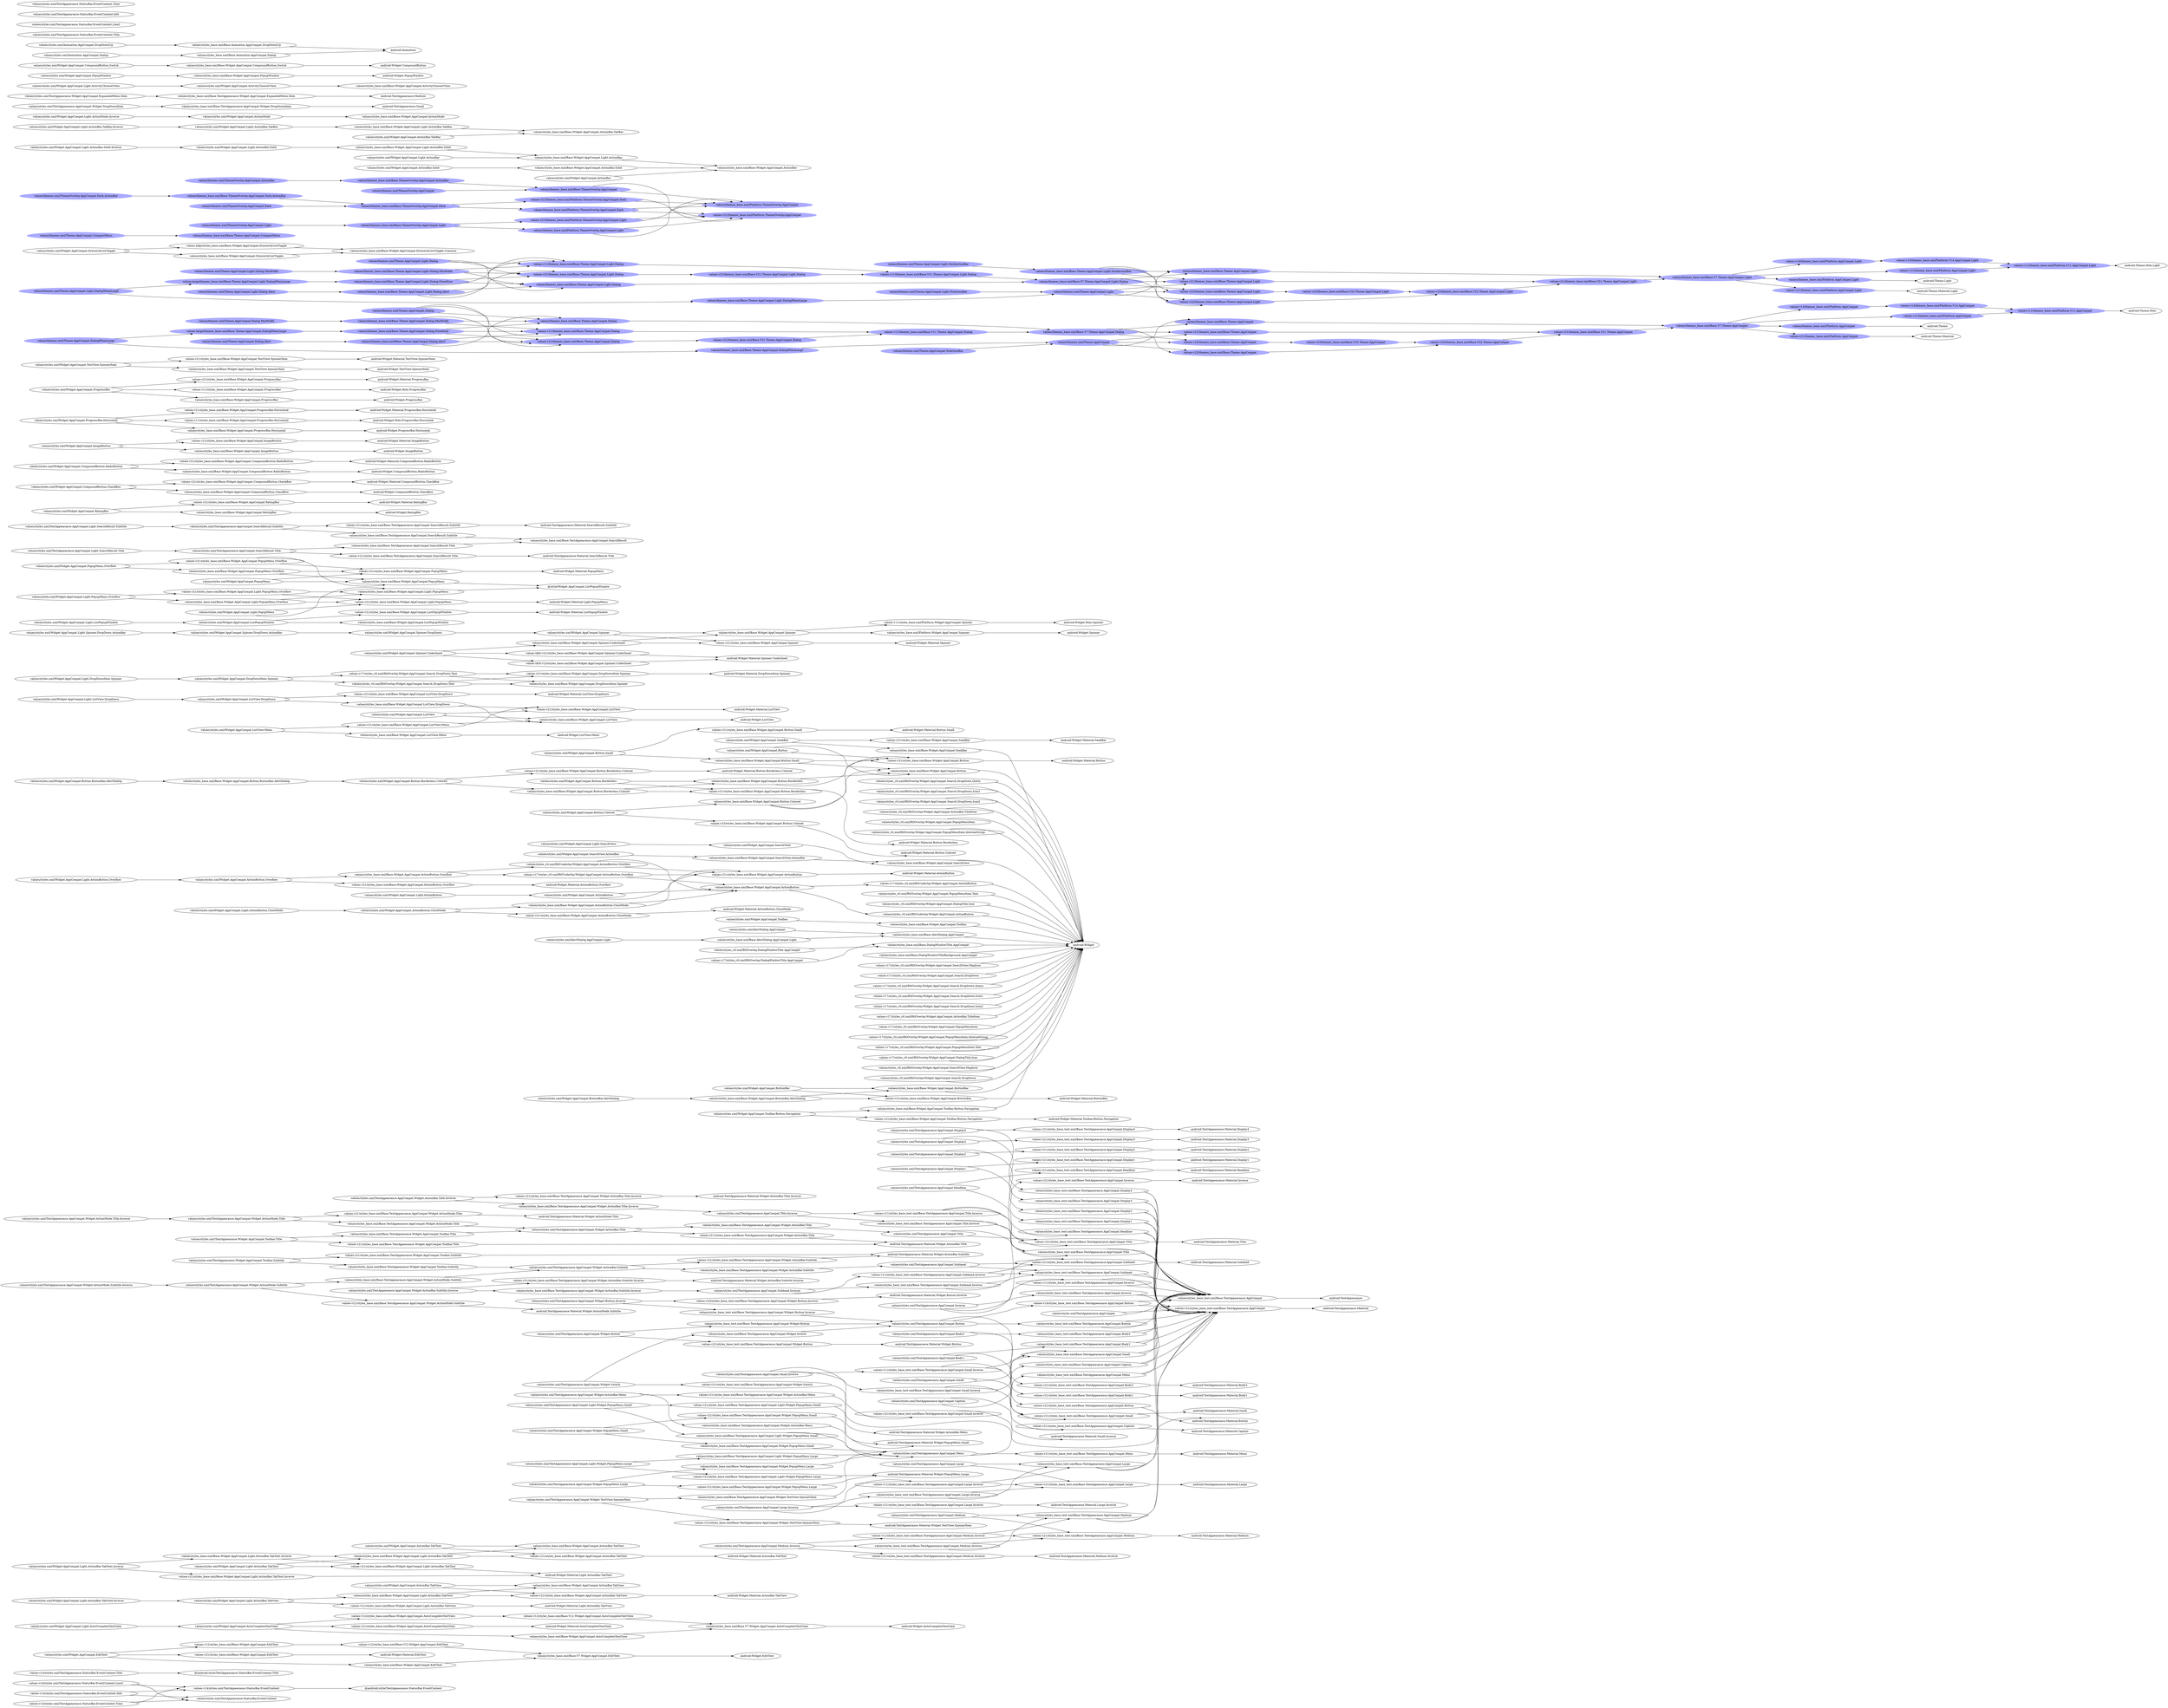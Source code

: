digraph {
 rankdir=LR;
 subgraph values_v14_styles_xml {
  
  label = "values-v14/styles.xml";

    style = "dashed";
            
  values_v14_styles_xml_TextAppearance_StatusBar_EventContent[label="values-v14/styles.xml/TextAppearance.StatusBar.EventContent"];
  values_v14_styles_xml_TextAppearance_StatusBar_EventContent_Title[label="values-v14/styles.xml/TextAppearance.StatusBar.EventContent.Title"];
  values_v14_styles_xml_TextAppearance_StatusBar_EventContent_Line2[label="values-v14/styles.xml/TextAppearance.StatusBar.EventContent.Line2"];
  values_v14_styles_xml_TextAppearance_StatusBar_EventContent_Line2 -> values_v14_styles_xml_TextAppearance_StatusBar_EventContent;
  values_v14_styles_xml_TextAppearance_StatusBar_EventContent_Info[label="values-v14/styles.xml/TextAppearance.StatusBar.EventContent.Info"];
  values_v14_styles_xml_TextAppearance_StatusBar_EventContent_Info -> values_v14_styles_xml_TextAppearance_StatusBar_EventContent;
  values_v14_styles_xml_TextAppearance_StatusBar_EventContent_Time[label="values-v14/styles.xml/TextAppearance.StatusBar.EventContent.Time"];
  values_v14_styles_xml_TextAppearance_StatusBar_EventContent_Time -> values_v14_styles_xml_TextAppearance_StatusBar_EventContent;
 }
 subgraph values_v12_styles_base_xml {
  
  label = "values-v12/styles_base.xml";

    style = "dashed";
            
  values_v12_styles_base_xml_Base_Widget_AppCompat_EditText[label="values-v12/styles_base.xml/Base.Widget.AppCompat.EditText"];
  values_v12_styles_base_xml_Base_Widget_AppCompat_EditText -> values_v12_styles_base_xml_Base_V12_Widget_AppCompat_EditText;
  values_v12_styles_base_xml_Base_V12_Widget_AppCompat_EditText[label="values-v12/styles_base.xml/Base.V12.Widget.AppCompat.EditText"];
  values_v12_styles_base_xml_Base_Widget_AppCompat_AutoCompleteTextView[label="values-v12/styles_base.xml/Base.Widget.AppCompat.AutoCompleteTextView"];
  values_v12_styles_base_xml_Base_Widget_AppCompat_AutoCompleteTextView -> values_v12_styles_base_xml_Base_V12_Widget_AppCompat_AutoCompleteTextView;
  values_v12_styles_base_xml_Base_V12_Widget_AppCompat_AutoCompleteTextView[label="values-v12/styles_base.xml/Base.V12.Widget.AppCompat.AutoCompleteTextView"];
 }
 subgraph values_v21_styles_base_xml {
  
  label = "values-v21/styles_base.xml";

    style = "dashed";
            
  values_v21_styles_base_xml_Base_Widget_AppCompat_ActionBar_TabView[label="values-v21/styles_base.xml/Base.Widget.AppCompat.ActionBar.TabView"];
  values_v21_styles_base_xml_Base_Widget_AppCompat_Light_ActionBar_TabView[label="values-v21/styles_base.xml/Base.Widget.AppCompat.Light.ActionBar.TabView"];
  values_v21_styles_base_xml_Base_Widget_AppCompat_ActionBar_TabText[label="values-v21/styles_base.xml/Base.Widget.AppCompat.ActionBar.TabText"];
  values_v21_styles_base_xml_Base_Widget_AppCompat_Light_ActionBar_TabText[label="values-v21/styles_base.xml/Base.Widget.AppCompat.Light.ActionBar.TabText"];
  values_v21_styles_base_xml_Base_Widget_AppCompat_Light_ActionBar_TabText_Inverse[label="values-v21/styles_base.xml/Base.Widget.AppCompat.Light.ActionBar.TabText.Inverse"];
  values_v21_styles_base_xml_Base_TextAppearance_AppCompat_Widget_ActionBar_Menu[label="values-v21/styles_base.xml/Base.TextAppearance.AppCompat.Widget.ActionBar.Menu"];
  values_v21_styles_base_xml_Base_TextAppearance_AppCompat_Widget_ActionBar_Title[label="values-v21/styles_base.xml/Base.TextAppearance.AppCompat.Widget.ActionBar.Title"];
  values_v21_styles_base_xml_Base_TextAppearance_AppCompat_Widget_ActionBar_Subtitle[label="values-v21/styles_base.xml/Base.TextAppearance.AppCompat.Widget.ActionBar.Subtitle"];
  values_v21_styles_base_xml_Base_TextAppearance_AppCompat_Widget_ActionBar_Title_Inverse[label="values-v21/styles_base.xml/Base.TextAppearance.AppCompat.Widget.ActionBar.Title.Inverse"];
  values_v21_styles_base_xml_Base_TextAppearance_AppCompat_Widget_ActionBar_Subtitle_Inverse[label="values-v21/styles_base.xml/Base.TextAppearance.AppCompat.Widget.ActionBar.Subtitle.Inverse"];
  values_v21_styles_base_xml_Base_TextAppearance_AppCompat_Widget_ActionMode_Title[label="values-v21/styles_base.xml/Base.TextAppearance.AppCompat.Widget.ActionMode.Title"];
  values_v21_styles_base_xml_Base_TextAppearance_AppCompat_Widget_ActionMode_Subtitle[label="values-v21/styles_base.xml/Base.TextAppearance.AppCompat.Widget.ActionMode.Subtitle"];
  values_v21_styles_base_xml_Base_Widget_AppCompat_ActionButton[label="values-v21/styles_base.xml/Base.Widget.AppCompat.ActionButton"];
  values_v21_styles_base_xml_Base_Widget_AppCompat_ActionButton_CloseMode[label="values-v21/styles_base.xml/Base.Widget.AppCompat.ActionButton.CloseMode"];
  values_v21_styles_base_xml_Base_Widget_AppCompat_ActionButton_Overflow[label="values-v21/styles_base.xml/Base.Widget.AppCompat.ActionButton.Overflow"];
  values_v21_styles_base_xml_Base_Widget_AppCompat_Toolbar_Button_Navigation[label="values-v21/styles_base.xml/Base.Widget.AppCompat.Toolbar.Button.Navigation"];
  values_v21_styles_base_xml_Base_TextAppearance_Widget_AppCompat_Toolbar_Title[label="values-v21/styles_base.xml/Base.TextAppearance.Widget.AppCompat.Toolbar.Title"];
  values_v21_styles_base_xml_Base_TextAppearance_Widget_AppCompat_Toolbar_Subtitle[label="values-v21/styles_base.xml/Base.TextAppearance.Widget.AppCompat.Toolbar.Subtitle"];
  values_v21_styles_base_xml_Base_Widget_AppCompat_ListView_DropDown[label="values-v21/styles_base.xml/Base.Widget.AppCompat.ListView.DropDown"];
  values_v21_styles_base_xml_Base_Widget_AppCompat_DropDownItem_Spinner[label="values-v21/styles_base.xml/Base.Widget.AppCompat.DropDownItem.Spinner"];
  values_v21_styles_base_xml_Base_Widget_AppCompat_Spinner[label="values-v21/styles_base.xml/Base.Widget.AppCompat.Spinner"];
  values_v21_styles_base_xml_Base_Widget_AppCompat_ListView[label="values-v21/styles_base.xml/Base.Widget.AppCompat.ListView"];
  values_v21_styles_base_xml_Base_Widget_AppCompat_ListView_Menu[label="values-v21/styles_base.xml/Base.Widget.AppCompat.ListView.Menu"];
  values_v21_styles_base_xml_Base_Widget_AppCompat_ListView_Menu -> values_v21_styles_base_xml_Base_Widget_AppCompat_ListView;
  values_v21_styles_base_xml_Base_Widget_AppCompat_ListPopupWindow[label="values-v21/styles_base.xml/Base.Widget.AppCompat.ListPopupWindow"];
  values_v21_styles_base_xml_Base_Widget_AppCompat_PopupMenu[label="values-v21/styles_base.xml/Base.Widget.AppCompat.PopupMenu"];
  values_v21_styles_base_xml_Base_Widget_AppCompat_Light_PopupMenu[label="values-v21/styles_base.xml/Base.Widget.AppCompat.Light.PopupMenu"];
  values_v21_styles_base_xml_Base_Widget_AppCompat_PopupMenu_Overflow[label="values-v21/styles_base.xml/Base.Widget.AppCompat.PopupMenu.Overflow"];
  values_v21_styles_base_xml_Base_Widget_AppCompat_PopupMenu_Overflow -> values_v21_styles_base_xml_Base_Widget_AppCompat_PopupMenu;
  values_v21_styles_base_xml_Base_Widget_AppCompat_Light_PopupMenu_Overflow[label="values-v21/styles_base.xml/Base.Widget.AppCompat.Light.PopupMenu.Overflow"];
  values_v21_styles_base_xml_Base_Widget_AppCompat_Light_PopupMenu_Overflow -> values_v21_styles_base_xml_Base_Widget_AppCompat_Light_PopupMenu;
  values_v21_styles_base_xml_Base_TextAppearance_AppCompat_Widget_PopupMenu_Large[label="values-v21/styles_base.xml/Base.TextAppearance.AppCompat.Widget.PopupMenu.Large"];
  values_v21_styles_base_xml_Base_TextAppearance_AppCompat_Widget_PopupMenu_Small[label="values-v21/styles_base.xml/Base.TextAppearance.AppCompat.Widget.PopupMenu.Small"];
  values_v21_styles_base_xml_Base_TextAppearance_AppCompat_Light_Widget_PopupMenu_Large[label="values-v21/styles_base.xml/Base.TextAppearance.AppCompat.Light.Widget.PopupMenu.Large"];
  values_v21_styles_base_xml_Base_TextAppearance_AppCompat_Light_Widget_PopupMenu_Small[label="values-v21/styles_base.xml/Base.TextAppearance.AppCompat.Light.Widget.PopupMenu.Small"];
  values_v21_styles_base_xml_Base_TextAppearance_AppCompat_SearchResult_Title[label="values-v21/styles_base.xml/Base.TextAppearance.AppCompat.SearchResult.Title"];
  values_v21_styles_base_xml_Base_TextAppearance_AppCompat_SearchResult_Subtitle[label="values-v21/styles_base.xml/Base.TextAppearance.AppCompat.SearchResult.Subtitle"];
  values_v21_styles_base_xml_Base_Widget_AppCompat_AutoCompleteTextView[label="values-v21/styles_base.xml/Base.Widget.AppCompat.AutoCompleteTextView"];
  values_v21_styles_base_xml_Base_Widget_AppCompat_EditText[label="values-v21/styles_base.xml/Base.Widget.AppCompat.EditText"];
  values_v21_styles_base_xml_Base_Widget_AppCompat_RatingBar[label="values-v21/styles_base.xml/Base.Widget.AppCompat.RatingBar"];
  values_v21_styles_base_xml_Base_Widget_AppCompat_SeekBar[label="values-v21/styles_base.xml/Base.Widget.AppCompat.SeekBar"];
  values_v21_styles_base_xml_Base_Widget_AppCompat_Button[label="values-v21/styles_base.xml/Base.Widget.AppCompat.Button"];
  values_v21_styles_base_xml_Base_Widget_AppCompat_Button_Small[label="values-v21/styles_base.xml/Base.Widget.AppCompat.Button.Small"];
  values_v21_styles_base_xml_Base_Widget_AppCompat_Button_Borderless[label="values-v21/styles_base.xml/Base.Widget.AppCompat.Button.Borderless"];
  values_v21_styles_base_xml_Base_Widget_AppCompat_Button_Borderless_Colored[label="values-v21/styles_base.xml/Base.Widget.AppCompat.Button.Borderless.Colored"];
  values_v21_styles_base_xml_Base_Widget_AppCompat_ButtonBar[label="values-v21/styles_base.xml/Base.Widget.AppCompat.ButtonBar"];
  values_v21_styles_base_xml_Base_Widget_AppCompat_CompoundButton_CheckBox[label="values-v21/styles_base.xml/Base.Widget.AppCompat.CompoundButton.CheckBox"];
  values_v21_styles_base_xml_Base_Widget_AppCompat_CompoundButton_RadioButton[label="values-v21/styles_base.xml/Base.Widget.AppCompat.CompoundButton.RadioButton"];
  values_v21_styles_base_xml_Base_Widget_AppCompat_ImageButton[label="values-v21/styles_base.xml/Base.Widget.AppCompat.ImageButton"];
  values_v21_styles_base_xml_Base_Widget_AppCompat_ProgressBar_Horizontal[label="values-v21/styles_base.xml/Base.Widget.AppCompat.ProgressBar.Horizontal"];
  values_v21_styles_base_xml_Base_Widget_AppCompat_ProgressBar[label="values-v21/styles_base.xml/Base.Widget.AppCompat.ProgressBar"];
  values_v21_styles_base_xml_Base_Widget_AppCompat_TextView_SpinnerItem[label="values-v21/styles_base.xml/Base.Widget.AppCompat.TextView.SpinnerItem"];
  values_v21_styles_base_xml_Base_TextAppearance_AppCompat_Widget_TextView_SpinnerItem[label="values-v21/styles_base.xml/Base.TextAppearance.AppCompat.Widget.TextView.SpinnerItem"];
 }
 subgraph values_v17_styles_rtl_xml {
  
  label = "values-v17/styles_rtl.xml";

    style = "dashed";
            
  values_v17_styles_rtl_xml_RtlOverlay_Widget_AppCompat_SearchView_MagIcon[label="values-v17/styles_rtl.xml/RtlOverlay.Widget.AppCompat.SearchView.MagIcon"];
  values_v17_styles_rtl_xml_RtlOverlay_Widget_AppCompat_Search_DropDown[label="values-v17/styles_rtl.xml/RtlOverlay.Widget.AppCompat.Search.DropDown"];
  values_v17_styles_rtl_xml_RtlOverlay_Widget_AppCompat_Search_DropDown_Query[label="values-v17/styles_rtl.xml/RtlOverlay.Widget.AppCompat.Search.DropDown.Query"];
  values_v17_styles_rtl_xml_RtlOverlay_Widget_AppCompat_Search_DropDown_Icon1[label="values-v17/styles_rtl.xml/RtlOverlay.Widget.AppCompat.Search.DropDown.Icon1"];
  values_v17_styles_rtl_xml_RtlOverlay_Widget_AppCompat_Search_DropDown_Icon2[label="values-v17/styles_rtl.xml/RtlOverlay.Widget.AppCompat.Search.DropDown.Icon2"];
  values_v17_styles_rtl_xml_RtlOverlay_Widget_AppCompat_Search_DropDown_Text[label="values-v17/styles_rtl.xml/RtlOverlay.Widget.AppCompat.Search.DropDown.Text"];
  values_v17_styles_rtl_xml_RtlOverlay_Widget_AppCompat_ActionBar_TitleItem[label="values-v17/styles_rtl.xml/RtlOverlay.Widget.AppCompat.ActionBar.TitleItem"];
  values_v17_styles_rtl_xml_RtlUnderlay_Widget_AppCompat_ActionButton[label="values-v17/styles_rtl.xml/RtlUnderlay.Widget.AppCompat.ActionButton"];
  values_v17_styles_rtl_xml_RtlUnderlay_Widget_AppCompat_ActionButton_Overflow[label="values-v17/styles_rtl.xml/RtlUnderlay.Widget.AppCompat.ActionButton.Overflow"];
  values_v17_styles_rtl_xml_RtlOverlay_Widget_AppCompat_PopupMenuItem[label="values-v17/styles_rtl.xml/RtlOverlay.Widget.AppCompat.PopupMenuItem"];
  values_v17_styles_rtl_xml_RtlOverlay_Widget_AppCompat_PopupMenuItem_InternalGroup[label="values-v17/styles_rtl.xml/RtlOverlay.Widget.AppCompat.PopupMenuItem.InternalGroup"];
  values_v17_styles_rtl_xml_RtlOverlay_Widget_AppCompat_PopupMenuItem_Text[label="values-v17/styles_rtl.xml/RtlOverlay.Widget.AppCompat.PopupMenuItem.Text"];
  values_v17_styles_rtl_xml_RtlOverlay_Widget_AppCompat_DialogTitle_Icon[label="values-v17/styles_rtl.xml/RtlOverlay.Widget.AppCompat.DialogTitle.Icon"];
  values_v17_styles_rtl_xml_RtlOverlay_DialogWindowTitle_AppCompat[label="values-v17/styles_rtl.xml/RtlOverlay.DialogWindowTitle.AppCompat"];
 }
 subgraph values_v14_themes_base_xml {
node [style=filled,color="#aaaaff"];
  
  label = "values-v14/themes_base.xml";

    style = "dashed";
            
  values_v14_themes_base_xml_Platform_AppCompat[label="values-v14/themes_base.xml/Platform.AppCompat"];
  values_v14_themes_base_xml_Platform_AppCompat -> values_v14_themes_base_xml_Platform_V14_AppCompat;
  values_v14_themes_base_xml_Platform_AppCompat_Light[label="values-v14/themes_base.xml/Platform.AppCompat.Light"];
  values_v14_themes_base_xml_Platform_AppCompat_Light -> values_v14_themes_base_xml_Platform_V14_AppCompat_Light;
  values_v14_themes_base_xml_Platform_V14_AppCompat[label="values-v14/themes_base.xml/Platform.V14.AppCompat"];
  values_v14_themes_base_xml_Platform_V14_AppCompat_Light[label="values-v14/themes_base.xml/Platform.V14.AppCompat.Light"];
 }
 subgraph values_v14_styles_base_text_xml {
  
  label = "values-v14/styles_base_text.xml";

    style = "dashed";
            
  values_v14_styles_base_text_xml_Base_TextAppearance_AppCompat_Button[label="values-v14/styles_base_text.xml/Base.TextAppearance.AppCompat.Button"];
 }
 subgraph values_v11_themes_base_xml {
node [style=filled,color="#aaaaff"];
  
  label = "values-v11/themes_base.xml";

    style = "dashed";
            
  values_v11_themes_base_xml_Platform_AppCompat[label="values-v11/themes_base.xml/Platform.AppCompat"];
  values_v11_themes_base_xml_Platform_AppCompat -> values_v11_themes_base_xml_Platform_V11_AppCompat;
  values_v11_themes_base_xml_Platform_AppCompat_Light[label="values-v11/themes_base.xml/Platform.AppCompat.Light"];
  values_v11_themes_base_xml_Platform_AppCompat_Light -> values_v11_themes_base_xml_Platform_V11_AppCompat_Light;
  values_v11_themes_base_xml_Platform_V11_AppCompat[label="values-v11/themes_base.xml/Platform.V11.AppCompat"];
  values_v11_themes_base_xml_Platform_V11_AppCompat_Light[label="values-v11/themes_base.xml/Platform.V11.AppCompat.Light"];
  values_v11_themes_base_xml_Base_V11_Theme_AppCompat_Dialog[label="values-v11/themes_base.xml/Base.V11.Theme.AppCompat.Dialog"];
  values_v11_themes_base_xml_Base_V11_Theme_AppCompat_Light_Dialog[label="values-v11/themes_base.xml/Base.V11.Theme.AppCompat.Light.Dialog"];
  values_v11_themes_base_xml_Base_Theme_AppCompat_Dialog[label="values-v11/themes_base.xml/Base.Theme.AppCompat.Dialog"];
  values_v11_themes_base_xml_Base_Theme_AppCompat_Dialog -> values_v11_themes_base_xml_Base_V11_Theme_AppCompat_Dialog;
  values_v11_themes_base_xml_Base_Theme_AppCompat_Light_Dialog[label="values-v11/themes_base.xml/Base.Theme.AppCompat.Light.Dialog"];
  values_v11_themes_base_xml_Base_Theme_AppCompat_Light_Dialog -> values_v11_themes_base_xml_Base_V11_Theme_AppCompat_Light_Dialog;
 }
 subgraph values_v21_styles_base_text_xml {
  
  label = "values-v21/styles_base_text.xml";

    style = "dashed";
            
  values_v21_styles_base_text_xml_Base_TextAppearance_AppCompat[label="values-v21/styles_base_text.xml/Base.TextAppearance.AppCompat"];
  values_v21_styles_base_text_xml_Base_TextAppearance_AppCompat_Display4[label="values-v21/styles_base_text.xml/Base.TextAppearance.AppCompat.Display4"];
  values_v21_styles_base_text_xml_Base_TextAppearance_AppCompat_Display3[label="values-v21/styles_base_text.xml/Base.TextAppearance.AppCompat.Display3"];
  values_v21_styles_base_text_xml_Base_TextAppearance_AppCompat_Display2[label="values-v21/styles_base_text.xml/Base.TextAppearance.AppCompat.Display2"];
  values_v21_styles_base_text_xml_Base_TextAppearance_AppCompat_Display1[label="values-v21/styles_base_text.xml/Base.TextAppearance.AppCompat.Display1"];
  values_v21_styles_base_text_xml_Base_TextAppearance_AppCompat_Headline[label="values-v21/styles_base_text.xml/Base.TextAppearance.AppCompat.Headline"];
  values_v21_styles_base_text_xml_Base_TextAppearance_AppCompat_Title[label="values-v21/styles_base_text.xml/Base.TextAppearance.AppCompat.Title"];
  values_v21_styles_base_text_xml_Base_TextAppearance_AppCompat_Subhead[label="values-v21/styles_base_text.xml/Base.TextAppearance.AppCompat.Subhead"];
  values_v21_styles_base_text_xml_Base_TextAppearance_AppCompat_Body2[label="values-v21/styles_base_text.xml/Base.TextAppearance.AppCompat.Body2"];
  values_v21_styles_base_text_xml_Base_TextAppearance_AppCompat_Body1[label="values-v21/styles_base_text.xml/Base.TextAppearance.AppCompat.Body1"];
  values_v21_styles_base_text_xml_Base_TextAppearance_AppCompat_Caption[label="values-v21/styles_base_text.xml/Base.TextAppearance.AppCompat.Caption"];
  values_v21_styles_base_text_xml_Base_TextAppearance_AppCompat_Menu[label="values-v21/styles_base_text.xml/Base.TextAppearance.AppCompat.Menu"];
  values_v21_styles_base_text_xml_Base_TextAppearance_AppCompat_Inverse[label="values-v21/styles_base_text.xml/Base.TextAppearance.AppCompat.Inverse"];
  values_v21_styles_base_text_xml_Base_TextAppearance_AppCompat_Large[label="values-v21/styles_base_text.xml/Base.TextAppearance.AppCompat.Large"];
  values_v21_styles_base_text_xml_Base_TextAppearance_AppCompat_Large_Inverse[label="values-v21/styles_base_text.xml/Base.TextAppearance.AppCompat.Large.Inverse"];
  values_v21_styles_base_text_xml_Base_TextAppearance_AppCompat_Medium[label="values-v21/styles_base_text.xml/Base.TextAppearance.AppCompat.Medium"];
  values_v21_styles_base_text_xml_Base_TextAppearance_AppCompat_Medium_Inverse[label="values-v21/styles_base_text.xml/Base.TextAppearance.AppCompat.Medium.Inverse"];
  values_v21_styles_base_text_xml_Base_TextAppearance_AppCompat_Small[label="values-v21/styles_base_text.xml/Base.TextAppearance.AppCompat.Small"];
  values_v21_styles_base_text_xml_Base_TextAppearance_AppCompat_Small_Inverse[label="values-v21/styles_base_text.xml/Base.TextAppearance.AppCompat.Small.Inverse"];
  values_v21_styles_base_text_xml_Base_TextAppearance_AppCompat_Button[label="values-v21/styles_base_text.xml/Base.TextAppearance.AppCompat.Button"];
  values_v21_styles_base_text_xml_Base_TextAppearance_AppCompat_Widget_Button[label="values-v21/styles_base_text.xml/Base.TextAppearance.AppCompat.Widget.Button"];
  values_v21_styles_base_text_xml_Base_TextAppearance_AppCompat_Widget_Switch[label="values-v21/styles_base_text.xml/Base.TextAppearance.AppCompat.Widget.Switch"];
 }
 subgraph values_v11_styles_base_text_xml {
  
  label = "values-v11/styles_base_text.xml";

    style = "dashed";
            
  values_v11_styles_base_text_xml_Base_TextAppearance_AppCompat_Title_Inverse[label="values-v11/styles_base_text.xml/Base.TextAppearance.AppCompat.Title.Inverse"];
  values_v11_styles_base_text_xml_Base_TextAppearance_AppCompat_Subhead_Inverse[label="values-v11/styles_base_text.xml/Base.TextAppearance.AppCompat.Subhead.Inverse"];
  values_v11_styles_base_text_xml_Base_TextAppearance_AppCompat_Inverse[label="values-v11/styles_base_text.xml/Base.TextAppearance.AppCompat.Inverse"];
  values_v11_styles_base_text_xml_Base_TextAppearance_AppCompat_Large_Inverse[label="values-v11/styles_base_text.xml/Base.TextAppearance.AppCompat.Large.Inverse"];
  values_v11_styles_base_text_xml_Base_TextAppearance_AppCompat_Medium_Inverse[label="values-v11/styles_base_text.xml/Base.TextAppearance.AppCompat.Medium.Inverse"];
  values_v11_styles_base_text_xml_Base_TextAppearance_AppCompat_Small_Inverse[label="values-v11/styles_base_text.xml/Base.TextAppearance.AppCompat.Small.Inverse"];
 }
 subgraph values_v11_styles_base_xml {
  
  label = "values-v11/styles_base.xml";

    style = "dashed";
            
  values_v11_styles_base_xml_Platform_Widget_AppCompat_Spinner[label="values-v11/styles_base.xml/Platform.Widget.AppCompat.Spinner"];
  values_v11_styles_base_xml_Base_Widget_AppCompat_ProgressBar_Horizontal[label="values-v11/styles_base.xml/Base.Widget.AppCompat.ProgressBar.Horizontal"];
  values_v11_styles_base_xml_Base_Widget_AppCompat_ProgressBar[label="values-v11/styles_base.xml/Base.Widget.AppCompat.ProgressBar"];
 }
 subgraph values_ldrtl_v23_styles_base_xml {
  
  label = "values-ldrtl-v23/styles_base.xml";

    style = "dashed";
            
  values_ldrtl_v23_styles_base_xml_Base_Widget_AppCompat_Spinner_Underlined[label="values-ldrtl-v23/styles_base.xml/Base.Widget.AppCompat.Spinner.Underlined"];
 }
 subgraph values_ldltr_v21_styles_base_xml {
  
  label = "values-ldltr-v21/styles_base.xml";

    style = "dashed";
            
  values_ldltr_v21_styles_base_xml_Base_Widget_AppCompat_Spinner_Underlined[label="values-ldltr-v21/styles_base.xml/Base.Widget.AppCompat.Spinner.Underlined"];
 }
 subgraph values_large_themes_base_xml {
node [style=filled,color="#aaaaff"];
  
  label = "values-large/themes_base.xml";

    style = "dashed";
            
  values_large_themes_base_xml_Base_Theme_AppCompat_DialogWhenLarge[label="values-large/themes_base.xml/Base.Theme.AppCompat.DialogWhenLarge"];
  values_large_themes_base_xml_Base_Theme_AppCompat_Light_DialogWhenLarge[label="values-large/themes_base.xml/Base.Theme.AppCompat.Light.DialogWhenLarge"];
 }
 subgraph values_hdpi_styles_base_xml {
  
  label = "values-hdpi/styles_base.xml";

    style = "dashed";
            
  values_hdpi_styles_base_xml_Base_Widget_AppCompat_DrawerArrowToggle[label="values-hdpi/styles_base.xml/Base.Widget.AppCompat.DrawerArrowToggle"];
 }
 subgraph values_v23_themes_base_xml {
node [style=filled,color="#aaaaff"];
  
  label = "values-v23/themes_base.xml";

    style = "dashed";
            
  values_v23_themes_base_xml_Base_Theme_AppCompat[label="values-v23/themes_base.xml/Base.Theme.AppCompat"];
  values_v23_themes_base_xml_Base_Theme_AppCompat -> values_v23_themes_base_xml_Base_V23_Theme_AppCompat;
  values_v23_themes_base_xml_Base_Theme_AppCompat_Light[label="values-v23/themes_base.xml/Base.Theme.AppCompat.Light"];
  values_v23_themes_base_xml_Base_Theme_AppCompat_Light -> values_v23_themes_base_xml_Base_V23_Theme_AppCompat_Light;
  values_v23_themes_base_xml_Base_V23_Theme_AppCompat[label="values-v23/themes_base.xml/Base.V23.Theme.AppCompat"];
  values_v23_themes_base_xml_Base_V23_Theme_AppCompat_Light[label="values-v23/themes_base.xml/Base.V23.Theme.AppCompat.Light"];
 }
 subgraph values_v23_styles_base_text_xml {
  
  label = "values-v23/styles_base_text.xml";

    style = "dashed";
            
  values_v23_styles_base_text_xml_Base_TextAppearance_AppCompat_Widget_Button_Inverse[label="values-v23/styles_base_text.xml/Base.TextAppearance.AppCompat.Widget.Button.Inverse"];
 }
 subgraph values_v23_styles_base_xml {
  
  label = "values-v23/styles_base.xml";

    style = "dashed";
            
  values_v23_styles_base_xml_Base_Widget_AppCompat_Button_Colored[label="values-v23/styles_base.xml/Base.Widget.AppCompat.Button.Colored"];
 }
 subgraph values_v22_themes_base_xml {
node [style=filled,color="#aaaaff"];
  
  label = "values-v22/themes_base.xml";

    style = "dashed";
            
  values_v22_themes_base_xml_Base_Theme_AppCompat[label="values-v22/themes_base.xml/Base.Theme.AppCompat"];
  values_v22_themes_base_xml_Base_Theme_AppCompat -> values_v22_themes_base_xml_Base_V22_Theme_AppCompat;
  values_v22_themes_base_xml_Base_Theme_AppCompat_Light[label="values-v22/themes_base.xml/Base.Theme.AppCompat.Light"];
  values_v22_themes_base_xml_Base_Theme_AppCompat_Light -> values_v22_themes_base_xml_Base_V22_Theme_AppCompat_Light;
  values_v22_themes_base_xml_Base_V22_Theme_AppCompat[label="values-v22/themes_base.xml/Base.V22.Theme.AppCompat"];
  values_v22_themes_base_xml_Base_V22_Theme_AppCompat_Light[label="values-v22/themes_base.xml/Base.V22.Theme.AppCompat.Light"];
 }
 subgraph values_themes_base_xml {
node [style=filled,color="#aaaaff"];
  
  label = "values/themes_base.xml";

    style = "dashed";
            
  values_themes_base_xml_Platform_AppCompat[label="values/themes_base.xml/Platform.AppCompat"];
  values_themes_base_xml_Platform_AppCompat_Light[label="values/themes_base.xml/Platform.AppCompat.Light"];
  values_themes_base_xml_Base_V7_Theme_AppCompat[label="values/themes_base.xml/Base.V7.Theme.AppCompat"];
  values_themes_base_xml_Base_V7_Theme_AppCompat -> values_themes_base_xml_Platform_AppCompat;
  values_themes_base_xml_Base_V7_Theme_AppCompat_Light[label="values/themes_base.xml/Base.V7.Theme.AppCompat.Light"];
  values_themes_base_xml_Base_V7_Theme_AppCompat_Light -> values_themes_base_xml_Platform_AppCompat_Light;
  values_themes_base_xml_Base_Theme_AppCompat[label="values/themes_base.xml/Base.Theme.AppCompat"];
  values_themes_base_xml_Base_Theme_AppCompat -> values_themes_base_xml_Base_V7_Theme_AppCompat;
  values_themes_base_xml_Base_Theme_AppCompat_Light[label="values/themes_base.xml/Base.Theme.AppCompat.Light"];
  values_themes_base_xml_Base_Theme_AppCompat_Light -> values_themes_base_xml_Base_V7_Theme_AppCompat_Light;
  values_themes_base_xml_Base_Theme_AppCompat_Light_DarkActionBar[label="values/themes_base.xml/Base.Theme.AppCompat.Light.DarkActionBar"];
  values_themes_base_xml_Base_Theme_AppCompat_Light_DarkActionBar -> values_themes_base_xml_Base_Theme_AppCompat_Light;
  values_themes_base_xml_Base_Theme_AppCompat_CompactMenu[label="values/themes_base.xml/Base.Theme.AppCompat.CompactMenu"];
  values_themes_base_xml_Base_V7_Theme_AppCompat_Dialog[label="values/themes_base.xml/Base.V7.Theme.AppCompat.Dialog"];
  values_themes_base_xml_Base_V7_Theme_AppCompat_Dialog -> values_themes_base_xml_Base_Theme_AppCompat;
  values_themes_base_xml_Base_V7_Theme_AppCompat_Light_Dialog[label="values/themes_base.xml/Base.V7.Theme.AppCompat.Light.Dialog"];
  values_themes_base_xml_Base_V7_Theme_AppCompat_Light_Dialog -> values_themes_base_xml_Base_Theme_AppCompat_Light;
  values_themes_base_xml_Base_Theme_AppCompat_Dialog[label="values/themes_base.xml/Base.Theme.AppCompat.Dialog"];
  values_themes_base_xml_Base_Theme_AppCompat_Dialog -> values_themes_base_xml_Base_V7_Theme_AppCompat_Dialog;
  values_themes_base_xml_Base_Theme_AppCompat_Light_Dialog[label="values/themes_base.xml/Base.Theme.AppCompat.Light.Dialog"];
  values_themes_base_xml_Base_Theme_AppCompat_Light_Dialog -> values_themes_base_xml_Base_V7_Theme_AppCompat_Light_Dialog;
  values_themes_base_xml_Base_Theme_AppCompat_Dialog_Alert[label="values/themes_base.xml/Base.Theme.AppCompat.Dialog.Alert"];
  values_themes_base_xml_Base_Theme_AppCompat_Dialog_Alert -> values_themes_base_xml_Base_Theme_AppCompat_Dialog;
  values_themes_base_xml_Base_Theme_AppCompat_Light_Dialog_Alert[label="values/themes_base.xml/Base.Theme.AppCompat.Light.Dialog.Alert"];
  values_themes_base_xml_Base_Theme_AppCompat_Light_Dialog_Alert -> values_themes_base_xml_Base_Theme_AppCompat_Light_Dialog;
  values_themes_base_xml_Base_Theme_AppCompat_Dialog_MinWidth[label="values/themes_base.xml/Base.Theme.AppCompat.Dialog.MinWidth"];
  values_themes_base_xml_Base_Theme_AppCompat_Dialog_MinWidth -> values_themes_base_xml_Base_Theme_AppCompat_Dialog;
  values_themes_base_xml_Base_Theme_AppCompat_Light_Dialog_MinWidth[label="values/themes_base.xml/Base.Theme.AppCompat.Light.Dialog.MinWidth"];
  values_themes_base_xml_Base_Theme_AppCompat_Light_Dialog_MinWidth -> values_themes_base_xml_Base_Theme_AppCompat_Light_Dialog;
  values_themes_base_xml_Base_Theme_AppCompat_Dialog_FixedSize[label="values/themes_base.xml/Base.Theme.AppCompat.Dialog.FixedSize"];
  values_themes_base_xml_Base_Theme_AppCompat_Dialog_FixedSize -> values_themes_base_xml_Base_Theme_AppCompat_Dialog;
  values_themes_base_xml_Base_Theme_AppCompat_Light_Dialog_FixedSize[label="values/themes_base.xml/Base.Theme.AppCompat.Light.Dialog.FixedSize"];
  values_themes_base_xml_Base_Theme_AppCompat_Light_Dialog_FixedSize -> values_themes_base_xml_Base_Theme_AppCompat_Light_Dialog;
  values_themes_base_xml_Base_Theme_AppCompat_DialogWhenLarge[label="values/themes_base.xml/Base.Theme.AppCompat.DialogWhenLarge"];
  values_themes_base_xml_Base_Theme_AppCompat_Light_DialogWhenLarge[label="values/themes_base.xml/Base.Theme.AppCompat.Light.DialogWhenLarge"];
  values_themes_base_xml_Platform_ThemeOverlay_AppCompat[label="values/themes_base.xml/Platform.ThemeOverlay.AppCompat"];
  values_themes_base_xml_Base_ThemeOverlay_AppCompat[label="values/themes_base.xml/Base.ThemeOverlay.AppCompat"];
  values_themes_base_xml_Base_ThemeOverlay_AppCompat -> values_themes_base_xml_Platform_ThemeOverlay_AppCompat;
  values_themes_base_xml_Platform_ThemeOverlay_AppCompat_Dark[label="values/themes_base.xml/Platform.ThemeOverlay.AppCompat.Dark"];
  values_themes_base_xml_Platform_ThemeOverlay_AppCompat_Dark -> values_themes_base_xml_Platform_ThemeOverlay_AppCompat;
  values_themes_base_xml_Platform_ThemeOverlay_AppCompat_Light[label="values/themes_base.xml/Platform.ThemeOverlay.AppCompat.Light"];
  values_themes_base_xml_Platform_ThemeOverlay_AppCompat_Light -> values_themes_base_xml_Platform_ThemeOverlay_AppCompat;
  values_themes_base_xml_Base_ThemeOverlay_AppCompat_Light[label="values/themes_base.xml/Base.ThemeOverlay.AppCompat.Light"];
  values_themes_base_xml_Base_ThemeOverlay_AppCompat_Light -> values_themes_base_xml_Platform_ThemeOverlay_AppCompat_Light;
  values_themes_base_xml_Base_ThemeOverlay_AppCompat_Dark[label="values/themes_base.xml/Base.ThemeOverlay.AppCompat.Dark"];
  values_themes_base_xml_Base_ThemeOverlay_AppCompat_Dark -> values_themes_base_xml_Platform_ThemeOverlay_AppCompat_Dark;
  values_themes_base_xml_Base_ThemeOverlay_AppCompat_ActionBar[label="values/themes_base.xml/Base.ThemeOverlay.AppCompat.ActionBar"];
  values_themes_base_xml_Base_ThemeOverlay_AppCompat_ActionBar -> values_themes_base_xml_Base_ThemeOverlay_AppCompat;
  values_themes_base_xml_Base_ThemeOverlay_AppCompat_Dark_ActionBar[label="values/themes_base.xml/Base.ThemeOverlay.AppCompat.Dark.ActionBar"];
  values_themes_base_xml_Base_ThemeOverlay_AppCompat_Dark_ActionBar -> values_themes_base_xml_Base_ThemeOverlay_AppCompat_Dark;
 }
 subgraph values_themes_xml {
node [style=filled,color="#aaaaff"];
  
  label = "values/themes.xml";

    style = "dashed";
            
  values_themes_xml_Theme_AppCompat[label="values/themes.xml/Theme.AppCompat"];
  values_themes_xml_Theme_AppCompat_Light[label="values/themes.xml/Theme.AppCompat.Light"];
  values_themes_xml_Theme_AppCompat_Light_DarkActionBar[label="values/themes.xml/Theme.AppCompat.Light.DarkActionBar"];
  values_themes_xml_Theme_AppCompat_NoActionBar[label="values/themes.xml/Theme.AppCompat.NoActionBar"];
  values_themes_xml_Theme_AppCompat_NoActionBar -> values_themes_xml_Theme_AppCompat;
  values_themes_xml_Theme_AppCompat_Light_NoActionBar[label="values/themes.xml/Theme.AppCompat.Light.NoActionBar"];
  values_themes_xml_Theme_AppCompat_Light_NoActionBar -> values_themes_xml_Theme_AppCompat_Light;
  values_themes_xml_Theme_AppCompat_DialogWhenLarge[label="values/themes.xml/Theme.AppCompat.DialogWhenLarge"];
  values_themes_xml_Theme_AppCompat_Light_DialogWhenLarge[label="values/themes.xml/Theme.AppCompat.Light.DialogWhenLarge"];
  values_themes_xml_Theme_AppCompat_Dialog[label="values/themes.xml/Theme.AppCompat.Dialog"];
  values_themes_xml_Theme_AppCompat_Light_Dialog[label="values/themes.xml/Theme.AppCompat.Light.Dialog"];
  values_themes_xml_Theme_AppCompat_Dialog_Alert[label="values/themes.xml/Theme.AppCompat.Dialog.Alert"];
  values_themes_xml_Theme_AppCompat_Light_Dialog_Alert[label="values/themes.xml/Theme.AppCompat.Light.Dialog.Alert"];
  values_themes_xml_Theme_AppCompat_Dialog_MinWidth[label="values/themes.xml/Theme.AppCompat.Dialog.MinWidth"];
  values_themes_xml_Theme_AppCompat_Light_Dialog_MinWidth[label="values/themes.xml/Theme.AppCompat.Light.Dialog.MinWidth"];
  values_themes_xml_Theme_AppCompat_CompactMenu[label="values/themes.xml/Theme.AppCompat.CompactMenu"];
  values_themes_xml_ThemeOverlay_AppCompat[label="values/themes.xml/ThemeOverlay.AppCompat"];
  values_themes_xml_ThemeOverlay_AppCompat_Light[label="values/themes.xml/ThemeOverlay.AppCompat.Light"];
  values_themes_xml_ThemeOverlay_AppCompat_Dark[label="values/themes.xml/ThemeOverlay.AppCompat.Dark"];
  values_themes_xml_ThemeOverlay_AppCompat_ActionBar[label="values/themes.xml/ThemeOverlay.AppCompat.ActionBar"];
  values_themes_xml_ThemeOverlay_AppCompat_Dark_ActionBar[label="values/themes.xml/ThemeOverlay.AppCompat.Dark.ActionBar"];
 }
 subgraph values_v21_themes_base_xml {
node [style=filled,color="#aaaaff"];
  
  label = "values-v21/themes_base.xml";

    style = "dashed";
            
  values_v21_themes_base_xml_Platform_AppCompat[label="values-v21/themes_base.xml/Platform.AppCompat"];
  values_v21_themes_base_xml_Platform_AppCompat_Light[label="values-v21/themes_base.xml/Platform.AppCompat.Light"];
  values_v21_themes_base_xml_Base_Theme_AppCompat[label="values-v21/themes_base.xml/Base.Theme.AppCompat"];
  values_v21_themes_base_xml_Base_Theme_AppCompat -> values_v21_themes_base_xml_Base_V21_Theme_AppCompat;
  values_v21_themes_base_xml_Base_Theme_AppCompat_Light[label="values-v21/themes_base.xml/Base.Theme.AppCompat.Light"];
  values_v21_themes_base_xml_Base_Theme_AppCompat_Light -> values_v21_themes_base_xml_Base_V21_Theme_AppCompat_Light;
  values_v21_themes_base_xml_Base_V21_Theme_AppCompat[label="values-v21/themes_base.xml/Base.V21.Theme.AppCompat"];
  values_v21_themes_base_xml_Base_V21_Theme_AppCompat_Light[label="values-v21/themes_base.xml/Base.V21.Theme.AppCompat.Light"];
  values_v21_themes_base_xml_Base_V21_Theme_AppCompat_Dialog[label="values-v21/themes_base.xml/Base.V21.Theme.AppCompat.Dialog"];
  values_v21_themes_base_xml_Base_V21_Theme_AppCompat_Light_Dialog[label="values-v21/themes_base.xml/Base.V21.Theme.AppCompat.Light.Dialog"];
  values_v21_themes_base_xml_Base_Theme_AppCompat_Dialog[label="values-v21/themes_base.xml/Base.Theme.AppCompat.Dialog"];
  values_v21_themes_base_xml_Base_Theme_AppCompat_Dialog -> values_v21_themes_base_xml_Base_V21_Theme_AppCompat_Dialog;
  values_v21_themes_base_xml_Base_Theme_AppCompat_Light_Dialog[label="values-v21/themes_base.xml/Base.Theme.AppCompat.Light.Dialog"];
  values_v21_themes_base_xml_Base_Theme_AppCompat_Light_Dialog -> values_v21_themes_base_xml_Base_V21_Theme_AppCompat_Light_Dialog;
  values_v21_themes_base_xml_Platform_ThemeOverlay_AppCompat[label="values-v21/themes_base.xml/Platform.ThemeOverlay.AppCompat"];
  values_v21_themes_base_xml_Platform_ThemeOverlay_AppCompat_Dark[label="values-v21/themes_base.xml/Platform.ThemeOverlay.AppCompat.Dark"];
  values_v21_themes_base_xml_Platform_ThemeOverlay_AppCompat_Dark -> values_v21_themes_base_xml_Platform_ThemeOverlay_AppCompat;
  values_v21_themes_base_xml_Platform_ThemeOverlay_AppCompat_Light[label="values-v21/themes_base.xml/Platform.ThemeOverlay.AppCompat.Light"];
  values_v21_themes_base_xml_Platform_ThemeOverlay_AppCompat_Light -> values_v21_themes_base_xml_Platform_ThemeOverlay_AppCompat;
 }
 subgraph values_styles_rtl_xml {
  
  label = "values/styles_rtl.xml";

    style = "dashed";
            
  values_styles_rtl_xml_RtlOverlay_Widget_AppCompat_SearchView_MagIcon[label="values/styles_rtl.xml/RtlOverlay.Widget.AppCompat.SearchView.MagIcon"];
  values_styles_rtl_xml_RtlOverlay_Widget_AppCompat_Search_DropDown[label="values/styles_rtl.xml/RtlOverlay.Widget.AppCompat.Search.DropDown"];
  values_styles_rtl_xml_RtlOverlay_Widget_AppCompat_Search_DropDown_Query[label="values/styles_rtl.xml/RtlOverlay.Widget.AppCompat.Search.DropDown.Query"];
  values_styles_rtl_xml_RtlOverlay_Widget_AppCompat_Search_DropDown_Icon1[label="values/styles_rtl.xml/RtlOverlay.Widget.AppCompat.Search.DropDown.Icon1"];
  values_styles_rtl_xml_RtlOverlay_Widget_AppCompat_Search_DropDown_Icon2[label="values/styles_rtl.xml/RtlOverlay.Widget.AppCompat.Search.DropDown.Icon2"];
  values_styles_rtl_xml_RtlOverlay_Widget_AppCompat_Search_DropDown_Text[label="values/styles_rtl.xml/RtlOverlay.Widget.AppCompat.Search.DropDown.Text"];
  values_styles_rtl_xml_RtlOverlay_Widget_AppCompat_ActionBar_TitleItem[label="values/styles_rtl.xml/RtlOverlay.Widget.AppCompat.ActionBar.TitleItem"];
  values_styles_rtl_xml_RtlUnderlay_Widget_AppCompat_ActionButton[label="values/styles_rtl.xml/RtlUnderlay.Widget.AppCompat.ActionButton"];
  values_styles_rtl_xml_RtlUnderlay_Widget_AppCompat_ActionButton_Overflow[label="values/styles_rtl.xml/RtlUnderlay.Widget.AppCompat.ActionButton.Overflow"];
  values_styles_rtl_xml_RtlOverlay_Widget_AppCompat_PopupMenuItem[label="values/styles_rtl.xml/RtlOverlay.Widget.AppCompat.PopupMenuItem"];
  values_styles_rtl_xml_RtlOverlay_Widget_AppCompat_PopupMenuItem_InternalGroup[label="values/styles_rtl.xml/RtlOverlay.Widget.AppCompat.PopupMenuItem.InternalGroup"];
  values_styles_rtl_xml_RtlOverlay_Widget_AppCompat_PopupMenuItem_Text[label="values/styles_rtl.xml/RtlOverlay.Widget.AppCompat.PopupMenuItem.Text"];
  values_styles_rtl_xml_RtlOverlay_Widget_AppCompat_DialogTitle_Icon[label="values/styles_rtl.xml/RtlOverlay.Widget.AppCompat.DialogTitle.Icon"];
  values_styles_rtl_xml_RtlOverlay_DialogWindowTitle_AppCompat[label="values/styles_rtl.xml/RtlOverlay.DialogWindowTitle.AppCompat"];
 }
 subgraph values_styles_base_text_xml {
  
  label = "values/styles_base_text.xml";

    style = "dashed";
            
  values_styles_base_text_xml_Base_TextAppearance_AppCompat[label="values/styles_base_text.xml/Base.TextAppearance.AppCompat"];
  values_styles_base_text_xml_Base_TextAppearance_AppCompat_Display4[label="values/styles_base_text.xml/Base.TextAppearance.AppCompat.Display4"];
  values_styles_base_text_xml_Base_TextAppearance_AppCompat_Display4 -> values_styles_base_text_xml_Base_TextAppearance_AppCompat;
  values_styles_base_text_xml_Base_TextAppearance_AppCompat_Display3[label="values/styles_base_text.xml/Base.TextAppearance.AppCompat.Display3"];
  values_styles_base_text_xml_Base_TextAppearance_AppCompat_Display3 -> values_styles_base_text_xml_Base_TextAppearance_AppCompat;
  values_styles_base_text_xml_Base_TextAppearance_AppCompat_Display2[label="values/styles_base_text.xml/Base.TextAppearance.AppCompat.Display2"];
  values_styles_base_text_xml_Base_TextAppearance_AppCompat_Display2 -> values_styles_base_text_xml_Base_TextAppearance_AppCompat;
  values_styles_base_text_xml_Base_TextAppearance_AppCompat_Display1[label="values/styles_base_text.xml/Base.TextAppearance.AppCompat.Display1"];
  values_styles_base_text_xml_Base_TextAppearance_AppCompat_Display1 -> values_styles_base_text_xml_Base_TextAppearance_AppCompat;
  values_styles_base_text_xml_Base_TextAppearance_AppCompat_Headline[label="values/styles_base_text.xml/Base.TextAppearance.AppCompat.Headline"];
  values_styles_base_text_xml_Base_TextAppearance_AppCompat_Headline -> values_styles_base_text_xml_Base_TextAppearance_AppCompat;
  values_styles_base_text_xml_Base_TextAppearance_AppCompat_Title[label="values/styles_base_text.xml/Base.TextAppearance.AppCompat.Title"];
  values_styles_base_text_xml_Base_TextAppearance_AppCompat_Title -> values_styles_base_text_xml_Base_TextAppearance_AppCompat;
  values_styles_base_text_xml_Base_TextAppearance_AppCompat_Title_Inverse[label="values/styles_base_text.xml/Base.TextAppearance.AppCompat.Title.Inverse"];
  values_styles_base_text_xml_Base_TextAppearance_AppCompat_Title_Inverse -> values_styles_base_text_xml_Base_TextAppearance_AppCompat_Title;
  values_styles_base_text_xml_Base_TextAppearance_AppCompat_Subhead[label="values/styles_base_text.xml/Base.TextAppearance.AppCompat.Subhead"];
  values_styles_base_text_xml_Base_TextAppearance_AppCompat_Subhead -> values_styles_base_text_xml_Base_TextAppearance_AppCompat;
  values_styles_base_text_xml_Base_TextAppearance_AppCompat_Subhead_Inverse[label="values/styles_base_text.xml/Base.TextAppearance.AppCompat.Subhead.Inverse"];
  values_styles_base_text_xml_Base_TextAppearance_AppCompat_Subhead_Inverse -> values_styles_base_text_xml_Base_TextAppearance_AppCompat_Subhead;
  values_styles_base_text_xml_Base_TextAppearance_AppCompat_Body2[label="values/styles_base_text.xml/Base.TextAppearance.AppCompat.Body2"];
  values_styles_base_text_xml_Base_TextAppearance_AppCompat_Body2 -> values_styles_base_text_xml_Base_TextAppearance_AppCompat;
  values_styles_base_text_xml_Base_TextAppearance_AppCompat_Body1[label="values/styles_base_text.xml/Base.TextAppearance.AppCompat.Body1"];
  values_styles_base_text_xml_Base_TextAppearance_AppCompat_Body1 -> values_styles_base_text_xml_Base_TextAppearance_AppCompat;
  values_styles_base_text_xml_Base_TextAppearance_AppCompat_Caption[label="values/styles_base_text.xml/Base.TextAppearance.AppCompat.Caption"];
  values_styles_base_text_xml_Base_TextAppearance_AppCompat_Caption -> values_styles_base_text_xml_Base_TextAppearance_AppCompat;
  values_styles_base_text_xml_Base_TextAppearance_AppCompat_Menu[label="values/styles_base_text.xml/Base.TextAppearance.AppCompat.Menu"];
  values_styles_base_text_xml_Base_TextAppearance_AppCompat_Menu -> values_styles_base_text_xml_Base_TextAppearance_AppCompat;
  values_styles_base_text_xml_Base_TextAppearance_AppCompat_Button[label="values/styles_base_text.xml/Base.TextAppearance.AppCompat.Button"];
  values_styles_base_text_xml_Base_TextAppearance_AppCompat_Button -> values_styles_base_text_xml_Base_TextAppearance_AppCompat;
  values_styles_base_text_xml_Base_TextAppearance_AppCompat_Widget_Button[label="values/styles_base_text.xml/Base.TextAppearance.AppCompat.Widget.Button"];
  values_styles_base_text_xml_Base_TextAppearance_AppCompat_Widget_Button_Inverse[label="values/styles_base_text.xml/Base.TextAppearance.AppCompat.Widget.Button.Inverse"];
  values_styles_base_text_xml_Base_TextAppearance_AppCompat_Inverse[label="values/styles_base_text.xml/Base.TextAppearance.AppCompat.Inverse"];
  values_styles_base_text_xml_Base_TextAppearance_AppCompat_Inverse -> values_styles_base_text_xml_Base_TextAppearance_AppCompat;
  values_styles_base_text_xml_Base_TextAppearance_AppCompat_Large[label="values/styles_base_text.xml/Base.TextAppearance.AppCompat.Large"];
  values_styles_base_text_xml_Base_TextAppearance_AppCompat_Large -> values_styles_base_text_xml_Base_TextAppearance_AppCompat;
  values_styles_base_text_xml_Base_TextAppearance_AppCompat_Large_Inverse[label="values/styles_base_text.xml/Base.TextAppearance.AppCompat.Large.Inverse"];
  values_styles_base_text_xml_Base_TextAppearance_AppCompat_Large_Inverse -> values_styles_base_text_xml_Base_TextAppearance_AppCompat_Large;
  values_styles_base_text_xml_Base_TextAppearance_AppCompat_Medium[label="values/styles_base_text.xml/Base.TextAppearance.AppCompat.Medium"];
  values_styles_base_text_xml_Base_TextAppearance_AppCompat_Medium -> values_styles_base_text_xml_Base_TextAppearance_AppCompat;
  values_styles_base_text_xml_Base_TextAppearance_AppCompat_Medium_Inverse[label="values/styles_base_text.xml/Base.TextAppearance.AppCompat.Medium.Inverse"];
  values_styles_base_text_xml_Base_TextAppearance_AppCompat_Medium_Inverse -> values_styles_base_text_xml_Base_TextAppearance_AppCompat_Medium;
  values_styles_base_text_xml_Base_TextAppearance_AppCompat_Small[label="values/styles_base_text.xml/Base.TextAppearance.AppCompat.Small"];
  values_styles_base_text_xml_Base_TextAppearance_AppCompat_Small -> values_styles_base_text_xml_Base_TextAppearance_AppCompat;
  values_styles_base_text_xml_Base_TextAppearance_AppCompat_Small_Inverse[label="values/styles_base_text.xml/Base.TextAppearance.AppCompat.Small.Inverse"];
  values_styles_base_text_xml_Base_TextAppearance_AppCompat_Small_Inverse -> values_styles_base_text_xml_Base_TextAppearance_AppCompat_Small;
 }
 subgraph values_styles_base_xml {
  
  label = "values/styles_base.xml";

    style = "dashed";
            
  values_styles_base_xml_Base_Widget_AppCompat_ActionBar[label="values/styles_base.xml/Base.Widget.AppCompat.ActionBar"];
  values_styles_base_xml_Base_Widget_AppCompat_Light_ActionBar[label="values/styles_base.xml/Base.Widget.AppCompat.Light.ActionBar"];
  values_styles_base_xml_Base_Widget_AppCompat_Light_ActionBar -> values_styles_base_xml_Base_Widget_AppCompat_ActionBar;
  values_styles_base_xml_Base_Widget_AppCompat_ActionBar_Solid[label="values/styles_base.xml/Base.Widget.AppCompat.ActionBar.Solid"];
  values_styles_base_xml_Base_Widget_AppCompat_ActionBar_Solid -> values_styles_base_xml_Base_Widget_AppCompat_ActionBar;
  values_styles_base_xml_Base_Widget_AppCompat_Light_ActionBar_Solid[label="values/styles_base.xml/Base.Widget.AppCompat.Light.ActionBar.Solid"];
  values_styles_base_xml_Base_Widget_AppCompat_Light_ActionBar_Solid -> values_styles_base_xml_Base_Widget_AppCompat_Light_ActionBar;
  values_styles_base_xml_Base_Widget_AppCompat_ActionButton[label="values/styles_base.xml/Base.Widget.AppCompat.ActionButton"];
  values_styles_base_xml_Base_Widget_AppCompat_ActionButton_CloseMode[label="values/styles_base.xml/Base.Widget.AppCompat.ActionButton.CloseMode"];
  values_styles_base_xml_Base_Widget_AppCompat_ActionButton_CloseMode -> values_styles_base_xml_Base_Widget_AppCompat_ActionButton;
  values_styles_base_xml_Base_Widget_AppCompat_ActionButton_Overflow[label="values/styles_base.xml/Base.Widget.AppCompat.ActionButton.Overflow"];
  values_styles_base_xml_Base_Widget_AppCompat_ActionBar_TabBar[label="values/styles_base.xml/Base.Widget.AppCompat.ActionBar.TabBar"];
  values_styles_base_xml_Base_Widget_AppCompat_Light_ActionBar_TabBar[label="values/styles_base.xml/Base.Widget.AppCompat.Light.ActionBar.TabBar"];
  values_styles_base_xml_Base_Widget_AppCompat_Light_ActionBar_TabBar -> values_styles_base_xml_Base_Widget_AppCompat_ActionBar_TabBar;
  values_styles_base_xml_Base_Widget_AppCompat_ActionBar_TabView[label="values/styles_base.xml/Base.Widget.AppCompat.ActionBar.TabView"];
  values_styles_base_xml_Base_Widget_AppCompat_Light_ActionBar_TabView[label="values/styles_base.xml/Base.Widget.AppCompat.Light.ActionBar.TabView"];
  values_styles_base_xml_Base_Widget_AppCompat_Light_ActionBar_TabView -> values_styles_base_xml_Base_Widget_AppCompat_ActionBar_TabView;
  values_styles_base_xml_Base_Widget_AppCompat_ActionBar_TabText[label="values/styles_base.xml/Base.Widget.AppCompat.ActionBar.TabText"];
  values_styles_base_xml_Base_Widget_AppCompat_Light_ActionBar_TabText[label="values/styles_base.xml/Base.Widget.AppCompat.Light.ActionBar.TabText"];
  values_styles_base_xml_Base_Widget_AppCompat_Light_ActionBar_TabText -> values_styles_base_xml_Base_Widget_AppCompat_ActionBar_TabText;
  values_styles_base_xml_Base_Widget_AppCompat_Light_ActionBar_TabText_Inverse[label="values/styles_base.xml/Base.Widget.AppCompat.Light.ActionBar.TabText.Inverse"];
  values_styles_base_xml_Base_Widget_AppCompat_Light_ActionBar_TabText_Inverse -> values_styles_base_xml_Base_Widget_AppCompat_Light_ActionBar_TabText;
  values_styles_base_xml_Base_Widget_AppCompat_ActionMode[label="values/styles_base.xml/Base.Widget.AppCompat.ActionMode"];
  values_styles_base_xml_Base_TextAppearance_AppCompat_Widget_ActionMode_Title[label="values/styles_base.xml/Base.TextAppearance.AppCompat.Widget.ActionMode.Title"];
  values_styles_base_xml_Base_TextAppearance_AppCompat_Widget_ActionMode_Subtitle[label="values/styles_base.xml/Base.TextAppearance.AppCompat.Widget.ActionMode.Subtitle"];
  values_styles_base_xml_Base_TextAppearance_AppCompat_Widget_ActionBar_Menu[label="values/styles_base.xml/Base.TextAppearance.AppCompat.Widget.ActionBar.Menu"];
  values_styles_base_xml_Base_TextAppearance_AppCompat_Widget_ActionBar_Title[label="values/styles_base.xml/Base.TextAppearance.AppCompat.Widget.ActionBar.Title"];
  values_styles_base_xml_Base_TextAppearance_AppCompat_Widget_ActionBar_Subtitle[label="values/styles_base.xml/Base.TextAppearance.AppCompat.Widget.ActionBar.Subtitle"];
  values_styles_base_xml_Base_TextAppearance_AppCompat_Widget_ActionBar_Title_Inverse[label="values/styles_base.xml/Base.TextAppearance.AppCompat.Widget.ActionBar.Title.Inverse"];
  values_styles_base_xml_Base_TextAppearance_AppCompat_Widget_ActionBar_Subtitle_Inverse[label="values/styles_base.xml/Base.TextAppearance.AppCompat.Widget.ActionBar.Subtitle.Inverse"];
  values_styles_base_xml_Base_Widget_AppCompat_ProgressBar_Horizontal[label="values/styles_base.xml/Base.Widget.AppCompat.ProgressBar.Horizontal"];
  values_styles_base_xml_Base_Widget_AppCompat_ProgressBar[label="values/styles_base.xml/Base.Widget.AppCompat.ProgressBar"];
  values_styles_base_xml_Platform_Widget_AppCompat_Spinner[label="values/styles_base.xml/Platform.Widget.AppCompat.Spinner"];
  values_styles_base_xml_Base_Widget_AppCompat_Spinner[label="values/styles_base.xml/Base.Widget.AppCompat.Spinner"];
  values_styles_base_xml_Base_Widget_AppCompat_Spinner -> values_styles_base_xml_Platform_Widget_AppCompat_Spinner;
  values_styles_base_xml_Base_Widget_AppCompat_Spinner_Underlined[label="values/styles_base.xml/Base.Widget.AppCompat.Spinner.Underlined"];
  values_styles_base_xml_Base_Widget_AppCompat_Spinner_Underlined -> values_styles_base_xml_Base_Widget_AppCompat_Spinner;
  values_styles_base_xml_Base_Widget_AppCompat_DropDownItem_Spinner[label="values/styles_base.xml/Base.Widget.AppCompat.DropDownItem.Spinner"];
  values_styles_base_xml_Base_Widget_AppCompat_ListView[label="values/styles_base.xml/Base.Widget.AppCompat.ListView"];
  values_styles_base_xml_Base_Widget_AppCompat_ListView_DropDown[label="values/styles_base.xml/Base.Widget.AppCompat.ListView.DropDown"];
  values_styles_base_xml_Base_Widget_AppCompat_ListView_DropDown -> values_styles_base_xml_Base_Widget_AppCompat_ListView;
  values_styles_base_xml_Base_TextAppearance_AppCompat_Widget_DropDownItem[label="values/styles_base.xml/Base.TextAppearance.AppCompat.Widget.DropDownItem"];
  values_styles_base_xml_Base_TextAppearance_Widget_AppCompat_ExpandedMenu_Item[label="values/styles_base.xml/Base.TextAppearance.Widget.AppCompat.ExpandedMenu.Item"];
  values_styles_base_xml_Base_Widget_AppCompat_ListView_Menu[label="values/styles_base.xml/Base.Widget.AppCompat.ListView.Menu"];
  values_styles_base_xml_Base_Widget_AppCompat_ListPopupWindow[label="values/styles_base.xml/Base.Widget.AppCompat.ListPopupWindow"];
  values_styles_base_xml_Base_Widget_AppCompat_PopupMenu_Overflow[label="values/styles_base.xml/Base.Widget.AppCompat.PopupMenu.Overflow"];
  values_styles_base_xml_Base_Widget_AppCompat_PopupMenu_Overflow -> values_styles_base_xml_Base_Widget_AppCompat_PopupMenu;
  values_styles_base_xml_Base_Widget_AppCompat_Light_PopupMenu_Overflow[label="values/styles_base.xml/Base.Widget.AppCompat.Light.PopupMenu.Overflow"];
  values_styles_base_xml_Base_Widget_AppCompat_Light_PopupMenu_Overflow -> values_styles_base_xml_Base_Widget_AppCompat_Light_PopupMenu;
  values_styles_base_xml_Base_Widget_AppCompat_PopupMenu[label="values/styles_base.xml/Base.Widget.AppCompat.PopupMenu"];
  values_styles_base_xml_Base_Widget_AppCompat_Light_PopupMenu[label="values/styles_base.xml/Base.Widget.AppCompat.Light.PopupMenu"];
  values_styles_base_xml_Base_TextAppearance_AppCompat_Widget_PopupMenu_Large[label="values/styles_base.xml/Base.TextAppearance.AppCompat.Widget.PopupMenu.Large"];
  values_styles_base_xml_Base_TextAppearance_AppCompat_Widget_PopupMenu_Small[label="values/styles_base.xml/Base.TextAppearance.AppCompat.Widget.PopupMenu.Small"];
  values_styles_base_xml_Base_TextAppearance_AppCompat_Light_Widget_PopupMenu_Large[label="values/styles_base.xml/Base.TextAppearance.AppCompat.Light.Widget.PopupMenu.Large"];
  values_styles_base_xml_Base_TextAppearance_AppCompat_Light_Widget_PopupMenu_Small[label="values/styles_base.xml/Base.TextAppearance.AppCompat.Light.Widget.PopupMenu.Small"];
  values_styles_base_xml_Base_TextAppearance_AppCompat_SearchResult[label="values/styles_base.xml/Base.TextAppearance.AppCompat.SearchResult"];
  values_styles_base_xml_Base_TextAppearance_AppCompat_SearchResult_Title[label="values/styles_base.xml/Base.TextAppearance.AppCompat.SearchResult.Title"];
  values_styles_base_xml_Base_TextAppearance_AppCompat_SearchResult_Title -> values_styles_base_xml_Base_TextAppearance_AppCompat_SearchResult;
  values_styles_base_xml_Base_TextAppearance_AppCompat_SearchResult_Subtitle[label="values/styles_base.xml/Base.TextAppearance.AppCompat.SearchResult.Subtitle"];
  values_styles_base_xml_Base_TextAppearance_AppCompat_SearchResult_Subtitle -> values_styles_base_xml_Base_TextAppearance_AppCompat_SearchResult;
  values_styles_base_xml_Base_Widget_AppCompat_AutoCompleteTextView[label="values/styles_base.xml/Base.Widget.AppCompat.AutoCompleteTextView"];
  values_styles_base_xml_Base_Widget_AppCompat_AutoCompleteTextView -> values_styles_base_xml_Base_V7_Widget_AppCompat_AutoCompleteTextView;
  values_styles_base_xml_Base_V7_Widget_AppCompat_AutoCompleteTextView[label="values/styles_base.xml/Base.V7.Widget.AppCompat.AutoCompleteTextView"];
  values_styles_base_xml_Base_Widget_AppCompat_ActivityChooserView[label="values/styles_base.xml/Base.Widget.AppCompat.ActivityChooserView"];
  values_styles_base_xml_Base_Widget_AppCompat_PopupWindow[label="values/styles_base.xml/Base.Widget.AppCompat.PopupWindow"];
  values_styles_base_xml_Base_Widget_AppCompat_Toolbar[label="values/styles_base.xml/Base.Widget.AppCompat.Toolbar"];
  values_styles_base_xml_Base_Widget_AppCompat_Toolbar_Button_Navigation[label="values/styles_base.xml/Base.Widget.AppCompat.Toolbar.Button.Navigation"];
  values_styles_base_xml_Base_TextAppearance_Widget_AppCompat_Toolbar_Title[label="values/styles_base.xml/Base.TextAppearance.Widget.AppCompat.Toolbar.Title"];
  values_styles_base_xml_Base_TextAppearance_Widget_AppCompat_Toolbar_Subtitle[label="values/styles_base.xml/Base.TextAppearance.Widget.AppCompat.Toolbar.Subtitle"];
  values_styles_base_xml_Base_Widget_AppCompat_SearchView[label="values/styles_base.xml/Base.Widget.AppCompat.SearchView"];
  values_styles_base_xml_Base_Widget_AppCompat_SearchView_ActionBar[label="values/styles_base.xml/Base.Widget.AppCompat.SearchView.ActionBar"];
  values_styles_base_xml_Base_Widget_AppCompat_SearchView_ActionBar -> values_styles_base_xml_Base_Widget_AppCompat_SearchView;
  values_styles_base_xml_Base_Widget_AppCompat_EditText[label="values/styles_base.xml/Base.Widget.AppCompat.EditText"];
  values_styles_base_xml_Base_Widget_AppCompat_EditText -> values_styles_base_xml_Base_V7_Widget_AppCompat_EditText;
  values_styles_base_xml_Base_V7_Widget_AppCompat_EditText[label="values/styles_base.xml/Base.V7.Widget.AppCompat.EditText"];
  values_styles_base_xml_Base_Widget_AppCompat_DrawerArrowToggle_Common[label="values/styles_base.xml/Base.Widget.AppCompat.DrawerArrowToggle.Common"];
  values_styles_base_xml_Base_Widget_AppCompat_DrawerArrowToggle[label="values/styles_base.xml/Base.Widget.AppCompat.DrawerArrowToggle"];
  values_styles_base_xml_Base_Widget_AppCompat_DrawerArrowToggle -> values_styles_base_xml_Base_Widget_AppCompat_DrawerArrowToggle_Common;
  values_styles_base_xml_Base_Widget_AppCompat_CompoundButton_CheckBox[label="values/styles_base.xml/Base.Widget.AppCompat.CompoundButton.CheckBox"];
  values_styles_base_xml_Base_Widget_AppCompat_CompoundButton_RadioButton[label="values/styles_base.xml/Base.Widget.AppCompat.CompoundButton.RadioButton"];
  values_styles_base_xml_Base_Widget_AppCompat_CompoundButton_Switch[label="values/styles_base.xml/Base.Widget.AppCompat.CompoundButton.Switch"];
  values_styles_base_xml_Base_TextAppearance_AppCompat_Widget_Switch[label="values/styles_base.xml/Base.TextAppearance.AppCompat.Widget.Switch"];
  values_styles_base_xml_Base_Widget_AppCompat_RatingBar[label="values/styles_base.xml/Base.Widget.AppCompat.RatingBar"];
  values_styles_base_xml_Base_Widget_AppCompat_SeekBar[label="values/styles_base.xml/Base.Widget.AppCompat.SeekBar"];
  values_styles_base_xml_Base_Widget_AppCompat_Button[label="values/styles_base.xml/Base.Widget.AppCompat.Button"];
  values_styles_base_xml_Base_Widget_AppCompat_Button_Small[label="values/styles_base.xml/Base.Widget.AppCompat.Button.Small"];
  values_styles_base_xml_Base_Widget_AppCompat_Button_Small -> values_styles_base_xml_Base_Widget_AppCompat_Button;
  values_styles_base_xml_Base_Widget_AppCompat_Button_Colored[label="values/styles_base.xml/Base.Widget.AppCompat.Button.Colored"];
  values_styles_base_xml_Base_Widget_AppCompat_Button_Colored -> values_styles_base_xml_Base_Widget_AppCompat_Button;
  values_styles_base_xml_Base_Widget_AppCompat_Button_Borderless[label="values/styles_base.xml/Base.Widget.AppCompat.Button.Borderless"];
  values_styles_base_xml_Base_Widget_AppCompat_Button_Borderless -> values_styles_base_xml_Base_Widget_AppCompat_Button;
  values_styles_base_xml_Base_Widget_AppCompat_Button_Borderless_Colored[label="values/styles_base.xml/Base.Widget.AppCompat.Button.Borderless.Colored"];
  values_styles_base_xml_Base_Widget_AppCompat_Button_Borderless_Colored -> values_styles_base_xml_Base_Widget_AppCompat_Button_Borderless;
  values_styles_base_xml_Base_Widget_AppCompat_Button_ButtonBar_AlertDialog[label="values/styles_base.xml/Base.Widget.AppCompat.Button.ButtonBar.AlertDialog"];
  values_styles_base_xml_Base_Widget_AppCompat_ImageButton[label="values/styles_base.xml/Base.Widget.AppCompat.ImageButton"];
  values_styles_base_xml_Base_Widget_AppCompat_TextView_SpinnerItem[label="values/styles_base.xml/Base.Widget.AppCompat.TextView.SpinnerItem"];
  values_styles_base_xml_Base_TextAppearance_AppCompat_Widget_TextView_SpinnerItem[label="values/styles_base.xml/Base.TextAppearance.AppCompat.Widget.TextView.SpinnerItem"];
  values_styles_base_xml_Base_DialogWindowTitleBackground_AppCompat[label="values/styles_base.xml/Base.DialogWindowTitleBackground.AppCompat"];
  values_styles_base_xml_Base_DialogWindowTitle_AppCompat[label="values/styles_base.xml/Base.DialogWindowTitle.AppCompat"];
  values_styles_base_xml_Base_Animation_AppCompat_Dialog[label="values/styles_base.xml/Base.Animation.AppCompat.Dialog"];
  values_styles_base_xml_Base_Widget_AppCompat_ButtonBar[label="values/styles_base.xml/Base.Widget.AppCompat.ButtonBar"];
  values_styles_base_xml_Base_Widget_AppCompat_ButtonBar_AlertDialog[label="values/styles_base.xml/Base.Widget.AppCompat.ButtonBar.AlertDialog"];
  values_styles_base_xml_Base_Widget_AppCompat_ButtonBar_AlertDialog -> values_styles_base_xml_Base_Widget_AppCompat_ButtonBar;
  values_styles_base_xml_Base_Animation_AppCompat_DropDownUp[label="values/styles_base.xml/Base.Animation.AppCompat.DropDownUp"];
  values_styles_base_xml_Base_AlertDialog_AppCompat[label="values/styles_base.xml/Base.AlertDialog.AppCompat"];
  values_styles_base_xml_Base_AlertDialog_AppCompat_Light[label="values/styles_base.xml/Base.AlertDialog.AppCompat.Light"];
  values_styles_base_xml_Base_AlertDialog_AppCompat_Light -> values_styles_base_xml_Base_AlertDialog_AppCompat;
 }
 subgraph values_styles_xml {
  
  label = "values/styles.xml";

    style = "dashed";
            
  values_styles_xml_Widget_AppCompat_ActionBar[label="values/styles.xml/Widget.AppCompat.ActionBar"];
  values_styles_xml_Widget_AppCompat_Light_ActionBar[label="values/styles.xml/Widget.AppCompat.Light.ActionBar"];
  values_styles_xml_Widget_AppCompat_ActionBar_Solid[label="values/styles.xml/Widget.AppCompat.ActionBar.Solid"];
  values_styles_xml_Widget_AppCompat_Light_ActionBar_Solid[label="values/styles.xml/Widget.AppCompat.Light.ActionBar.Solid"];
  values_styles_xml_TextAppearance_AppCompat_Widget_ActionBar_Title[label="values/styles.xml/TextAppearance.AppCompat.Widget.ActionBar.Title"];
  values_styles_xml_TextAppearance_AppCompat_Widget_ActionBar_Subtitle[label="values/styles.xml/TextAppearance.AppCompat.Widget.ActionBar.Subtitle"];
  values_styles_xml_TextAppearance_AppCompat_Widget_ActionBar_Title_Inverse[label="values/styles.xml/TextAppearance.AppCompat.Widget.ActionBar.Title.Inverse"];
  values_styles_xml_TextAppearance_AppCompat_Widget_ActionBar_Subtitle_Inverse[label="values/styles.xml/TextAppearance.AppCompat.Widget.ActionBar.Subtitle.Inverse"];
  values_styles_xml_Widget_AppCompat_ProgressBar_Horizontal[label="values/styles.xml/Widget.AppCompat.ProgressBar.Horizontal"];
  values_styles_xml_Widget_AppCompat_ProgressBar[label="values/styles.xml/Widget.AppCompat.ProgressBar"];
  values_styles_xml_Widget_AppCompat_ActionButton[label="values/styles.xml/Widget.AppCompat.ActionButton"];
  values_styles_xml_Widget_AppCompat_ActionButton_CloseMode[label="values/styles.xml/Widget.AppCompat.ActionButton.CloseMode"];
  values_styles_xml_Widget_AppCompat_ActionButton_Overflow[label="values/styles.xml/Widget.AppCompat.ActionButton.Overflow"];
  values_styles_xml_Widget_AppCompat_ActionBar_TabBar[label="values/styles.xml/Widget.AppCompat.ActionBar.TabBar"];
  values_styles_xml_Widget_AppCompat_Light_ActionBar_TabBar[label="values/styles.xml/Widget.AppCompat.Light.ActionBar.TabBar"];
  values_styles_xml_Widget_AppCompat_ActionBar_TabView[label="values/styles.xml/Widget.AppCompat.ActionBar.TabView"];
  values_styles_xml_Widget_AppCompat_Light_ActionBar_TabView[label="values/styles.xml/Widget.AppCompat.Light.ActionBar.TabView"];
  values_styles_xml_Widget_AppCompat_ActionBar_TabText[label="values/styles.xml/Widget.AppCompat.ActionBar.TabText"];
  values_styles_xml_Widget_AppCompat_DrawerArrowToggle[label="values/styles.xml/Widget.AppCompat.DrawerArrowToggle"];
  values_styles_xml_Widget_AppCompat_Light_ActionBar_TabText[label="values/styles.xml/Widget.AppCompat.Light.ActionBar.TabText"];
  values_styles_xml_Widget_AppCompat_Light_ActionBar_TabText_Inverse[label="values/styles.xml/Widget.AppCompat.Light.ActionBar.TabText.Inverse"];
  values_styles_xml_TextAppearance_AppCompat_Widget_ActionBar_Menu[label="values/styles.xml/TextAppearance.AppCompat.Widget.ActionBar.Menu"];
  values_styles_xml_Widget_AppCompat_ActionMode[label="values/styles.xml/Widget.AppCompat.ActionMode"];
  values_styles_xml_TextAppearance_AppCompat_Widget_ActionMode_Title[label="values/styles.xml/TextAppearance.AppCompat.Widget.ActionMode.Title"];
  values_styles_xml_TextAppearance_AppCompat_Widget_ActionMode_Subtitle[label="values/styles.xml/TextAppearance.AppCompat.Widget.ActionMode.Subtitle"];
  values_styles_xml_TextAppearance_AppCompat_Widget_DropDownItem[label="values/styles.xml/TextAppearance.AppCompat.Widget.DropDownItem"];
  values_styles_xml_Widget_AppCompat_Spinner[label="values/styles.xml/Widget.AppCompat.Spinner"];
  values_styles_xml_Widget_AppCompat_Spinner_Underlined[label="values/styles.xml/Widget.AppCompat.Spinner.Underlined"];
  values_styles_xml_Widget_AppCompat_Spinner_DropDown[label="values/styles.xml/Widget.AppCompat.Spinner.DropDown"];
  values_styles_xml_Widget_AppCompat_Spinner_DropDown -> values_styles_xml_Widget_AppCompat_Spinner;
  values_styles_xml_Widget_AppCompat_Spinner_DropDown_ActionBar[label="values/styles.xml/Widget.AppCompat.Spinner.DropDown.ActionBar"];
  values_styles_xml_Widget_AppCompat_Spinner_DropDown_ActionBar -> values_styles_xml_Widget_AppCompat_Spinner_DropDown;
  values_styles_xml_Widget_AppCompat_DropDownItem_Spinner[label="values/styles.xml/Widget.AppCompat.DropDownItem.Spinner"];
  values_styles_xml_Widget_AppCompat_ListView[label="values/styles.xml/Widget.AppCompat.ListView"];
  values_styles_xml_Widget_AppCompat_ListView_DropDown[label="values/styles.xml/Widget.AppCompat.ListView.DropDown"];
  values_styles_xml_TextAppearance_Widget_AppCompat_ExpandedMenu_Item[label="values/styles.xml/TextAppearance.Widget.AppCompat.ExpandedMenu.Item"];
  values_styles_xml_Widget_AppCompat_ListPopupWindow[label="values/styles.xml/Widget.AppCompat.ListPopupWindow"];
  values_styles_xml_Widget_AppCompat_PopupMenu_Overflow[label="values/styles.xml/Widget.AppCompat.PopupMenu.Overflow"];
  values_styles_xml_Widget_AppCompat_Light_PopupMenu_Overflow[label="values/styles.xml/Widget.AppCompat.Light.PopupMenu.Overflow"];
  values_styles_xml_Widget_AppCompat_PopupMenu[label="values/styles.xml/Widget.AppCompat.PopupMenu"];
  values_styles_xml_Widget_AppCompat_Light_PopupMenu[label="values/styles.xml/Widget.AppCompat.Light.PopupMenu"];
  values_styles_xml_Widget_AppCompat_ListView_Menu[label="values/styles.xml/Widget.AppCompat.ListView.Menu"];
  values_styles_xml_Widget_AppCompat_PopupWindow[label="values/styles.xml/Widget.AppCompat.PopupWindow"];
  values_styles_xml_TextAppearance_AppCompat_Widget_PopupMenu_Large[label="values/styles.xml/TextAppearance.AppCompat.Widget.PopupMenu.Large"];
  values_styles_xml_TextAppearance_AppCompat_Widget_PopupMenu_Small[label="values/styles.xml/TextAppearance.AppCompat.Widget.PopupMenu.Small"];
  values_styles_xml_TextAppearance_AppCompat_Light_Widget_PopupMenu_Large[label="values/styles.xml/TextAppearance.AppCompat.Light.Widget.PopupMenu.Large"];
  values_styles_xml_TextAppearance_AppCompat_Light_Widget_PopupMenu_Small[label="values/styles.xml/TextAppearance.AppCompat.Light.Widget.PopupMenu.Small"];
  values_styles_xml_TextAppearance_AppCompat_SearchResult_Title[label="values/styles.xml/TextAppearance.AppCompat.SearchResult.Title"];
  values_styles_xml_TextAppearance_AppCompat_SearchResult_Subtitle[label="values/styles.xml/TextAppearance.AppCompat.SearchResult.Subtitle"];
  values_styles_xml_Widget_AppCompat_AutoCompleteTextView[label="values/styles.xml/Widget.AppCompat.AutoCompleteTextView"];
  values_styles_xml_Widget_AppCompat_ActivityChooserView[label="values/styles.xml/Widget.AppCompat.ActivityChooserView"];
  values_styles_xml_Widget_AppCompat_SearchView[label="values/styles.xml/Widget.AppCompat.SearchView"];
  values_styles_xml_Widget_AppCompat_SearchView_ActionBar[label="values/styles.xml/Widget.AppCompat.SearchView.ActionBar"];
  values_styles_xml_Widget_AppCompat_EditText[label="values/styles.xml/Widget.AppCompat.EditText"];
  values_styles_xml_Widget_AppCompat_CompoundButton_Switch[label="values/styles.xml/Widget.AppCompat.CompoundButton.Switch"];
  values_styles_xml_Widget_AppCompat_CompoundButton_CheckBox[label="values/styles.xml/Widget.AppCompat.CompoundButton.CheckBox"];
  values_styles_xml_Widget_AppCompat_CompoundButton_RadioButton[label="values/styles.xml/Widget.AppCompat.CompoundButton.RadioButton"];
  values_styles_xml_Widget_AppCompat_RatingBar[label="values/styles.xml/Widget.AppCompat.RatingBar"];
  values_styles_xml_Widget_AppCompat_Button[label="values/styles.xml/Widget.AppCompat.Button"];
  values_styles_xml_Widget_AppCompat_Button_Small[label="values/styles.xml/Widget.AppCompat.Button.Small"];
  values_styles_xml_Widget_AppCompat_Button_Borderless[label="values/styles.xml/Widget.AppCompat.Button.Borderless"];
  values_styles_xml_Widget_AppCompat_Button_Borderless_Colored[label="values/styles.xml/Widget.AppCompat.Button.Borderless.Colored"];
  values_styles_xml_Widget_AppCompat_Button_ButtonBar_AlertDialog[label="values/styles.xml/Widget.AppCompat.Button.ButtonBar.AlertDialog"];
  values_styles_xml_Widget_AppCompat_Button_Colored[label="values/styles.xml/Widget.AppCompat.Button.Colored"];
  values_styles_xml_Widget_AppCompat_ButtonBar[label="values/styles.xml/Widget.AppCompat.ButtonBar"];
  values_styles_xml_Widget_AppCompat_ButtonBar_AlertDialog[label="values/styles.xml/Widget.AppCompat.ButtonBar.AlertDialog"];
  values_styles_xml_Widget_AppCompat_ImageButton[label="values/styles.xml/Widget.AppCompat.ImageButton"];
  values_styles_xml_Widget_AppCompat_TextView_SpinnerItem[label="values/styles.xml/Widget.AppCompat.TextView.SpinnerItem"];
  values_styles_xml_AlertDialog_AppCompat[label="values/styles.xml/AlertDialog.AppCompat"];
  values_styles_xml_AlertDialog_AppCompat_Light[label="values/styles.xml/AlertDialog.AppCompat.Light"];
  values_styles_xml_Widget_AppCompat_SeekBar[label="values/styles.xml/Widget.AppCompat.SeekBar"];
  values_styles_xml_Widget_AppCompat_Toolbar[label="values/styles.xml/Widget.AppCompat.Toolbar"];
  values_styles_xml_Widget_AppCompat_Toolbar_Button_Navigation[label="values/styles.xml/Widget.AppCompat.Toolbar.Button.Navigation"];
  values_styles_xml_TextAppearance_Widget_AppCompat_Toolbar_Title[label="values/styles.xml/TextAppearance.Widget.AppCompat.Toolbar.Title"];
  values_styles_xml_TextAppearance_Widget_AppCompat_Toolbar_Subtitle[label="values/styles.xml/TextAppearance.Widget.AppCompat.Toolbar.Subtitle"];
  values_styles_xml_Animation_AppCompat_Dialog[label="values/styles.xml/Animation.AppCompat.Dialog"];
  values_styles_xml_Animation_AppCompat_DropDownUp[label="values/styles.xml/Animation.AppCompat.DropDownUp"];
  values_styles_xml_TextAppearance_AppCompat[label="values/styles.xml/TextAppearance.AppCompat"];
  values_styles_xml_TextAppearance_AppCompat_Display4[label="values/styles.xml/TextAppearance.AppCompat.Display4"];
  values_styles_xml_TextAppearance_AppCompat_Display3[label="values/styles.xml/TextAppearance.AppCompat.Display3"];
  values_styles_xml_TextAppearance_AppCompat_Display2[label="values/styles.xml/TextAppearance.AppCompat.Display2"];
  values_styles_xml_TextAppearance_AppCompat_Display1[label="values/styles.xml/TextAppearance.AppCompat.Display1"];
  values_styles_xml_TextAppearance_AppCompat_Headline[label="values/styles.xml/TextAppearance.AppCompat.Headline"];
  values_styles_xml_TextAppearance_AppCompat_Title[label="values/styles.xml/TextAppearance.AppCompat.Title"];
  values_styles_xml_TextAppearance_AppCompat_Title_Inverse[label="values/styles.xml/TextAppearance.AppCompat.Title.Inverse"];
  values_styles_xml_TextAppearance_AppCompat_Subhead[label="values/styles.xml/TextAppearance.AppCompat.Subhead"];
  values_styles_xml_TextAppearance_AppCompat_Subhead_Inverse[label="values/styles.xml/TextAppearance.AppCompat.Subhead.Inverse"];
  values_styles_xml_TextAppearance_AppCompat_Body2[label="values/styles.xml/TextAppearance.AppCompat.Body2"];
  values_styles_xml_TextAppearance_AppCompat_Body1[label="values/styles.xml/TextAppearance.AppCompat.Body1"];
  values_styles_xml_TextAppearance_AppCompat_Caption[label="values/styles.xml/TextAppearance.AppCompat.Caption"];
  values_styles_xml_TextAppearance_AppCompat_Menu[label="values/styles.xml/TextAppearance.AppCompat.Menu"];
  values_styles_xml_TextAppearance_AppCompat_Inverse[label="values/styles.xml/TextAppearance.AppCompat.Inverse"];
  values_styles_xml_TextAppearance_AppCompat_Large[label="values/styles.xml/TextAppearance.AppCompat.Large"];
  values_styles_xml_TextAppearance_AppCompat_Large_Inverse[label="values/styles.xml/TextAppearance.AppCompat.Large.Inverse"];
  values_styles_xml_TextAppearance_AppCompat_Medium[label="values/styles.xml/TextAppearance.AppCompat.Medium"];
  values_styles_xml_TextAppearance_AppCompat_Medium_Inverse[label="values/styles.xml/TextAppearance.AppCompat.Medium.Inverse"];
  values_styles_xml_TextAppearance_AppCompat_Small[label="values/styles.xml/TextAppearance.AppCompat.Small"];
  values_styles_xml_TextAppearance_AppCompat_Small_Inverse[label="values/styles.xml/TextAppearance.AppCompat.Small.Inverse"];
  values_styles_xml_TextAppearance_AppCompat_Button[label="values/styles.xml/TextAppearance.AppCompat.Button"];
  values_styles_xml_TextAppearance_AppCompat_Widget_Button[label="values/styles.xml/TextAppearance.AppCompat.Widget.Button"];
  values_styles_xml_TextAppearance_AppCompat_Widget_Button_Inverse[label="values/styles.xml/TextAppearance.AppCompat.Widget.Button.Inverse"];
  values_styles_xml_TextAppearance_AppCompat_Widget_Switch[label="values/styles.xml/TextAppearance.AppCompat.Widget.Switch"];
  values_styles_xml_TextAppearance_AppCompat_Widget_TextView_SpinnerItem[label="values/styles.xml/TextAppearance.AppCompat.Widget.TextView.SpinnerItem"];
  values_styles_xml_Widget_AppCompat_Light_ActionBar_Solid_Inverse[label="values/styles.xml/Widget.AppCompat.Light.ActionBar.Solid.Inverse"];
  values_styles_xml_Widget_AppCompat_Light_ActionBar_Solid_Inverse -> values_styles_xml_Widget_AppCompat_Light_ActionBar_Solid;
  values_styles_xml_Widget_AppCompat_Light_ActionBar_TabBar_Inverse[label="values/styles.xml/Widget.AppCompat.Light.ActionBar.TabBar.Inverse"];
  values_styles_xml_Widget_AppCompat_Light_ActionBar_TabBar_Inverse -> values_styles_xml_Widget_AppCompat_Light_ActionBar_TabBar;
  values_styles_xml_Widget_AppCompat_Light_ActionBar_TabView_Inverse[label="values/styles.xml/Widget.AppCompat.Light.ActionBar.TabView.Inverse"];
  values_styles_xml_Widget_AppCompat_Light_ActionBar_TabView_Inverse -> values_styles_xml_Widget_AppCompat_Light_ActionBar_TabView;
  values_styles_xml_TextAppearance_AppCompat_Light_SearchResult_Title[label="values/styles.xml/TextAppearance.AppCompat.Light.SearchResult.Title"];
  values_styles_xml_TextAppearance_AppCompat_Light_SearchResult_Title -> values_styles_xml_TextAppearance_AppCompat_SearchResult_Title;
  values_styles_xml_TextAppearance_AppCompat_Light_SearchResult_Subtitle[label="values/styles.xml/TextAppearance.AppCompat.Light.SearchResult.Subtitle"];
  values_styles_xml_TextAppearance_AppCompat_Light_SearchResult_Subtitle -> values_styles_xml_TextAppearance_AppCompat_SearchResult_Subtitle;
  values_styles_xml_Widget_AppCompat_Light_ActionMode_Inverse[label="values/styles.xml/Widget.AppCompat.Light.ActionMode.Inverse"];
  values_styles_xml_Widget_AppCompat_Light_ActionMode_Inverse -> values_styles_xml_Widget_AppCompat_ActionMode;
  values_styles_xml_TextAppearance_AppCompat_Widget_ActionMode_Title_Inverse[label="values/styles.xml/TextAppearance.AppCompat.Widget.ActionMode.Title.Inverse"];
  values_styles_xml_TextAppearance_AppCompat_Widget_ActionMode_Title_Inverse -> values_styles_xml_TextAppearance_AppCompat_Widget_ActionMode_Title;
  values_styles_xml_TextAppearance_AppCompat_Widget_ActionMode_Subtitle_Inverse[label="values/styles.xml/TextAppearance.AppCompat.Widget.ActionMode.Subtitle.Inverse"];
  values_styles_xml_TextAppearance_AppCompat_Widget_ActionMode_Subtitle_Inverse -> values_styles_xml_TextAppearance_AppCompat_Widget_ActionMode_Subtitle;
  values_styles_xml_Widget_AppCompat_Light_DropDownItem_Spinner[label="values/styles.xml/Widget.AppCompat.Light.DropDownItem.Spinner"];
  values_styles_xml_Widget_AppCompat_Light_DropDownItem_Spinner -> values_styles_xml_Widget_AppCompat_DropDownItem_Spinner;
  values_styles_xml_Widget_AppCompat_Light_SearchView[label="values/styles.xml/Widget.AppCompat.Light.SearchView"];
  values_styles_xml_Widget_AppCompat_Light_SearchView -> values_styles_xml_Widget_AppCompat_SearchView;
  values_styles_xml_Widget_AppCompat_Light_ActionButton[label="values/styles.xml/Widget.AppCompat.Light.ActionButton"];
  values_styles_xml_Widget_AppCompat_Light_ActionButton -> values_styles_xml_Widget_AppCompat_ActionButton;
  values_styles_xml_Widget_AppCompat_Light_ActionButton_Overflow[label="values/styles.xml/Widget.AppCompat.Light.ActionButton.Overflow"];
  values_styles_xml_Widget_AppCompat_Light_ActionButton_Overflow -> values_styles_xml_Widget_AppCompat_ActionButton_Overflow;
  values_styles_xml_Widget_AppCompat_Light_ActionButton_CloseMode[label="values/styles.xml/Widget.AppCompat.Light.ActionButton.CloseMode"];
  values_styles_xml_Widget_AppCompat_Light_ActionButton_CloseMode -> values_styles_xml_Widget_AppCompat_ActionButton_CloseMode;
  values_styles_xml_Widget_AppCompat_Light_Spinner_DropDown_ActionBar[label="values/styles.xml/Widget.AppCompat.Light.Spinner.DropDown.ActionBar"];
  values_styles_xml_Widget_AppCompat_Light_Spinner_DropDown_ActionBar -> values_styles_xml_Widget_AppCompat_Spinner_DropDown_ActionBar;
  values_styles_xml_Widget_AppCompat_Light_ListView_DropDown[label="values/styles.xml/Widget.AppCompat.Light.ListView.DropDown"];
  values_styles_xml_Widget_AppCompat_Light_ListView_DropDown -> values_styles_xml_Widget_AppCompat_ListView_DropDown;
  values_styles_xml_Widget_AppCompat_Light_ListPopupWindow[label="values/styles.xml/Widget.AppCompat.Light.ListPopupWindow"];
  values_styles_xml_Widget_AppCompat_Light_ListPopupWindow -> values_styles_xml_Widget_AppCompat_ListPopupWindow;
  values_styles_xml_Widget_AppCompat_Light_AutoCompleteTextView[label="values/styles.xml/Widget.AppCompat.Light.AutoCompleteTextView"];
  values_styles_xml_Widget_AppCompat_Light_AutoCompleteTextView -> values_styles_xml_Widget_AppCompat_AutoCompleteTextView;
  values_styles_xml_Widget_AppCompat_Light_ActivityChooserView[label="values/styles.xml/Widget.AppCompat.Light.ActivityChooserView"];
  values_styles_xml_Widget_AppCompat_Light_ActivityChooserView -> values_styles_xml_Widget_AppCompat_ActivityChooserView;
  values_styles_xml_TextAppearance_StatusBar_EventContent[label="values/styles.xml/TextAppearance.StatusBar.EventContent"];
  values_styles_xml_TextAppearance_StatusBar_EventContent_Title[label="values/styles.xml/TextAppearance.StatusBar.EventContent.Title"];
  values_styles_xml_TextAppearance_StatusBar_EventContent_Line2[label="values/styles.xml/TextAppearance.StatusBar.EventContent.Line2"];
  values_styles_xml_TextAppearance_StatusBar_EventContent_Info[label="values/styles.xml/TextAppearance.StatusBar.EventContent.Info"];
  values_styles_xml_TextAppearance_StatusBar_EventContent_Time[label="values/styles.xml/TextAppearance.StatusBar.EventContent.Time"];
 }
 at_android_style_TextAppearance_StatusBar_EventContent[label="@android:style/TextAppearance.StatusBar.EventContent"]
 values_v14_styles_xml_TextAppearance_StatusBar_EventContent -> at_android_style_TextAppearance_StatusBar_EventContent;
 at_android_style_TextAppearance_StatusBar_EventContent_Title[label="@android:style/TextAppearance.StatusBar.EventContent.Title"]
 values_v14_styles_xml_TextAppearance_StatusBar_EventContent_Title -> at_android_style_TextAppearance_StatusBar_EventContent_Title;
 values_v14_styles_xml_TextAppearance_StatusBar_EventContent_Line2 -> values_styles_xml_TextAppearance_StatusBar_EventContent;
 values_v14_styles_xml_TextAppearance_StatusBar_EventContent_Info -> values_styles_xml_TextAppearance_StatusBar_EventContent;
 values_v14_styles_xml_TextAppearance_StatusBar_EventContent_Time -> values_styles_xml_TextAppearance_StatusBar_EventContent;
 values_v12_styles_base_xml_Base_V12_Widget_AppCompat_EditText -> values_styles_base_xml_Base_V7_Widget_AppCompat_EditText;
 values_v12_styles_base_xml_Base_V12_Widget_AppCompat_AutoCompleteTextView -> values_styles_base_xml_Base_V7_Widget_AppCompat_AutoCompleteTextView;
 android_Widget_Material_ActionBar_TabView[label="android:Widget.Material.ActionBar.TabView"]
 values_v21_styles_base_xml_Base_Widget_AppCompat_ActionBar_TabView -> android_Widget_Material_ActionBar_TabView;
 android_Widget_Material_Light_ActionBar_TabView[label="android:Widget.Material.Light.ActionBar.TabView"]
 values_v21_styles_base_xml_Base_Widget_AppCompat_Light_ActionBar_TabView -> android_Widget_Material_Light_ActionBar_TabView;
 android_Widget_Material_ActionBar_TabText[label="android:Widget.Material.ActionBar.TabText"]
 values_v21_styles_base_xml_Base_Widget_AppCompat_ActionBar_TabText -> android_Widget_Material_ActionBar_TabText;
 android_Widget_Material_Light_ActionBar_TabText[label="android:Widget.Material.Light.ActionBar.TabText"]
 values_v21_styles_base_xml_Base_Widget_AppCompat_Light_ActionBar_TabText -> android_Widget_Material_Light_ActionBar_TabText;
 android_Widget_Material_Light_ActionBar_TabText[label="android:Widget.Material.Light.ActionBar.TabText"]
 values_v21_styles_base_xml_Base_Widget_AppCompat_Light_ActionBar_TabText_Inverse -> android_Widget_Material_Light_ActionBar_TabText;
 android_TextAppearance_Material_Widget_ActionBar_Menu[label="android:TextAppearance.Material.Widget.ActionBar.Menu"]
 values_v21_styles_base_xml_Base_TextAppearance_AppCompat_Widget_ActionBar_Menu -> android_TextAppearance_Material_Widget_ActionBar_Menu;
 android_TextAppearance_Material_Widget_ActionBar_Title[label="android:TextAppearance.Material.Widget.ActionBar.Title"]
 values_v21_styles_base_xml_Base_TextAppearance_AppCompat_Widget_ActionBar_Title -> android_TextAppearance_Material_Widget_ActionBar_Title;
 android_TextAppearance_Material_Widget_ActionBar_Subtitle[label="android:TextAppearance.Material.Widget.ActionBar.Subtitle"]
 values_v21_styles_base_xml_Base_TextAppearance_AppCompat_Widget_ActionBar_Subtitle -> android_TextAppearance_Material_Widget_ActionBar_Subtitle;
 android_TextAppearance_Material_Widget_ActionBar_Title_Inverse[label="android:TextAppearance.Material.Widget.ActionBar.Title.Inverse"]
 values_v21_styles_base_xml_Base_TextAppearance_AppCompat_Widget_ActionBar_Title_Inverse -> android_TextAppearance_Material_Widget_ActionBar_Title_Inverse;
 android_TextAppearance_Material_Widget_ActionBar_Subtitle_Inverse[label="android:TextAppearance.Material.Widget.ActionBar.Subtitle.Inverse"]
 values_v21_styles_base_xml_Base_TextAppearance_AppCompat_Widget_ActionBar_Subtitle_Inverse -> android_TextAppearance_Material_Widget_ActionBar_Subtitle_Inverse;
 android_TextAppearance_Material_Widget_ActionMode_Title[label="android:TextAppearance.Material.Widget.ActionMode.Title"]
 values_v21_styles_base_xml_Base_TextAppearance_AppCompat_Widget_ActionMode_Title -> android_TextAppearance_Material_Widget_ActionMode_Title;
 android_TextAppearance_Material_Widget_ActionMode_Subtitle[label="android:TextAppearance.Material.Widget.ActionMode.Subtitle"]
 values_v21_styles_base_xml_Base_TextAppearance_AppCompat_Widget_ActionMode_Subtitle -> android_TextAppearance_Material_Widget_ActionMode_Subtitle;
 android_Widget_Material_ActionButton[label="android:Widget.Material.ActionButton"]
 values_v21_styles_base_xml_Base_Widget_AppCompat_ActionButton -> android_Widget_Material_ActionButton;
 android_Widget_Material_ActionButton_CloseMode[label="android:Widget.Material.ActionButton.CloseMode"]
 values_v21_styles_base_xml_Base_Widget_AppCompat_ActionButton_CloseMode -> android_Widget_Material_ActionButton_CloseMode;
 android_Widget_Material_ActionButton_Overflow[label="android:Widget.Material.ActionButton.Overflow"]
 values_v21_styles_base_xml_Base_Widget_AppCompat_ActionButton_Overflow -> android_Widget_Material_ActionButton_Overflow;
 android_Widget_Material_Toolbar_Button_Navigation[label="android:Widget.Material.Toolbar.Button.Navigation"]
 values_v21_styles_base_xml_Base_Widget_AppCompat_Toolbar_Button_Navigation -> android_Widget_Material_Toolbar_Button_Navigation;
 android_TextAppearance_Material_Widget_ActionBar_Title[label="android:TextAppearance.Material.Widget.ActionBar.Title"]
 values_v21_styles_base_xml_Base_TextAppearance_Widget_AppCompat_Toolbar_Title -> android_TextAppearance_Material_Widget_ActionBar_Title;
 android_TextAppearance_Material_Widget_ActionBar_Subtitle[label="android:TextAppearance.Material.Widget.ActionBar.Subtitle"]
 values_v21_styles_base_xml_Base_TextAppearance_Widget_AppCompat_Toolbar_Subtitle -> android_TextAppearance_Material_Widget_ActionBar_Subtitle;
 android_Widget_Material_ListView_DropDown[label="android:Widget.Material.ListView.DropDown"]
 values_v21_styles_base_xml_Base_Widget_AppCompat_ListView_DropDown -> android_Widget_Material_ListView_DropDown;
 android_Widget_Material_DropDownItem_Spinner[label="android:Widget.Material.DropDownItem.Spinner"]
 values_v21_styles_base_xml_Base_Widget_AppCompat_DropDownItem_Spinner -> android_Widget_Material_DropDownItem_Spinner;
 android_Widget_Material_Spinner[label="android:Widget.Material.Spinner"]
 values_v21_styles_base_xml_Base_Widget_AppCompat_Spinner -> android_Widget_Material_Spinner;
 android_Widget_Material_ListView[label="android:Widget.Material.ListView"]
 values_v21_styles_base_xml_Base_Widget_AppCompat_ListView -> android_Widget_Material_ListView;
 values_v21_styles_base_xml_Base_Widget_AppCompat_ListView_Menu -> values_styles_base_xml_Base_Widget_AppCompat_ListView;
 android_Widget_Material_ListPopupWindow[label="android:Widget.Material.ListPopupWindow"]
 values_v21_styles_base_xml_Base_Widget_AppCompat_ListPopupWindow -> android_Widget_Material_ListPopupWindow;
 android_Widget_Material_PopupMenu[label="android:Widget.Material.PopupMenu"]
 values_v21_styles_base_xml_Base_Widget_AppCompat_PopupMenu -> android_Widget_Material_PopupMenu;
 android_Widget_Material_Light_PopupMenu[label="android:Widget.Material.Light.PopupMenu"]
 values_v21_styles_base_xml_Base_Widget_AppCompat_Light_PopupMenu -> android_Widget_Material_Light_PopupMenu;
 values_v21_styles_base_xml_Base_Widget_AppCompat_PopupMenu_Overflow -> values_styles_base_xml_Base_Widget_AppCompat_PopupMenu;
 values_v21_styles_base_xml_Base_Widget_AppCompat_Light_PopupMenu_Overflow -> values_styles_base_xml_Base_Widget_AppCompat_Light_PopupMenu;
 android_TextAppearance_Material_Widget_PopupMenu_Large[label="android:TextAppearance.Material.Widget.PopupMenu.Large"]
 values_v21_styles_base_xml_Base_TextAppearance_AppCompat_Widget_PopupMenu_Large -> android_TextAppearance_Material_Widget_PopupMenu_Large;
 android_TextAppearance_Material_Widget_PopupMenu_Small[label="android:TextAppearance.Material.Widget.PopupMenu.Small"]
 values_v21_styles_base_xml_Base_TextAppearance_AppCompat_Widget_PopupMenu_Small -> android_TextAppearance_Material_Widget_PopupMenu_Small;
 android_TextAppearance_Material_Widget_PopupMenu_Large[label="android:TextAppearance.Material.Widget.PopupMenu.Large"]
 values_v21_styles_base_xml_Base_TextAppearance_AppCompat_Light_Widget_PopupMenu_Large -> android_TextAppearance_Material_Widget_PopupMenu_Large;
 android_TextAppearance_Material_Widget_PopupMenu_Small[label="android:TextAppearance.Material.Widget.PopupMenu.Small"]
 values_v21_styles_base_xml_Base_TextAppearance_AppCompat_Light_Widget_PopupMenu_Small -> android_TextAppearance_Material_Widget_PopupMenu_Small;
 android_TextAppearance_Material_SearchResult_Title[label="android:TextAppearance.Material.SearchResult.Title"]
 values_v21_styles_base_xml_Base_TextAppearance_AppCompat_SearchResult_Title -> android_TextAppearance_Material_SearchResult_Title;
 android_TextAppearance_Material_SearchResult_Subtitle[label="android:TextAppearance.Material.SearchResult.Subtitle"]
 values_v21_styles_base_xml_Base_TextAppearance_AppCompat_SearchResult_Subtitle -> android_TextAppearance_Material_SearchResult_Subtitle;
 android_Widget_Material_AutoCompleteTextView[label="android:Widget.Material.AutoCompleteTextView"]
 values_v21_styles_base_xml_Base_Widget_AppCompat_AutoCompleteTextView -> android_Widget_Material_AutoCompleteTextView;
 android_Widget_Material_EditText[label="android:Widget.Material.EditText"]
 values_v21_styles_base_xml_Base_Widget_AppCompat_EditText -> android_Widget_Material_EditText;
 android_Widget_Material_RatingBar[label="android:Widget.Material.RatingBar"]
 values_v21_styles_base_xml_Base_Widget_AppCompat_RatingBar -> android_Widget_Material_RatingBar;
 android_Widget_Material_SeekBar[label="android:Widget.Material.SeekBar"]
 values_v21_styles_base_xml_Base_Widget_AppCompat_SeekBar -> android_Widget_Material_SeekBar;
 android_Widget_Material_Button[label="android:Widget.Material.Button"]
 values_v21_styles_base_xml_Base_Widget_AppCompat_Button -> android_Widget_Material_Button;
 android_Widget_Material_Button_Small[label="android:Widget.Material.Button.Small"]
 values_v21_styles_base_xml_Base_Widget_AppCompat_Button_Small -> android_Widget_Material_Button_Small;
 android_Widget_Material_Button_Borderless[label="android:Widget.Material.Button.Borderless"]
 values_v21_styles_base_xml_Base_Widget_AppCompat_Button_Borderless -> android_Widget_Material_Button_Borderless;
 android_Widget_Material_Button_Borderless_Colored[label="android:Widget.Material.Button.Borderless.Colored"]
 values_v21_styles_base_xml_Base_Widget_AppCompat_Button_Borderless_Colored -> android_Widget_Material_Button_Borderless_Colored;
 android_Widget_Material_ButtonBar[label="android:Widget.Material.ButtonBar"]
 values_v21_styles_base_xml_Base_Widget_AppCompat_ButtonBar -> android_Widget_Material_ButtonBar;
 android_Widget_Material_CompoundButton_CheckBox[label="android:Widget.Material.CompoundButton.CheckBox"]
 values_v21_styles_base_xml_Base_Widget_AppCompat_CompoundButton_CheckBox -> android_Widget_Material_CompoundButton_CheckBox;
 android_Widget_Material_CompoundButton_RadioButton[label="android:Widget.Material.CompoundButton.RadioButton"]
 values_v21_styles_base_xml_Base_Widget_AppCompat_CompoundButton_RadioButton -> android_Widget_Material_CompoundButton_RadioButton;
 android_Widget_Material_ImageButton[label="android:Widget.Material.ImageButton"]
 values_v21_styles_base_xml_Base_Widget_AppCompat_ImageButton -> android_Widget_Material_ImageButton;
 android_Widget_Material_ProgressBar_Horizontal[label="android:Widget.Material.ProgressBar.Horizontal"]
 values_v21_styles_base_xml_Base_Widget_AppCompat_ProgressBar_Horizontal -> android_Widget_Material_ProgressBar_Horizontal;
 android_Widget_Material_ProgressBar[label="android:Widget.Material.ProgressBar"]
 values_v21_styles_base_xml_Base_Widget_AppCompat_ProgressBar -> android_Widget_Material_ProgressBar;
 android_Widget_Material_TextView_SpinnerItem[label="android:Widget.Material.TextView.SpinnerItem"]
 values_v21_styles_base_xml_Base_Widget_AppCompat_TextView_SpinnerItem -> android_Widget_Material_TextView_SpinnerItem;
 android_TextAppearance_Material_Widget_TextView_SpinnerItem[label="android:TextAppearance.Material.Widget.TextView.SpinnerItem"]
 values_v21_styles_base_xml_Base_TextAppearance_AppCompat_Widget_TextView_SpinnerItem -> android_TextAppearance_Material_Widget_TextView_SpinnerItem;
 android_Widget[label="android:Widget"]
 values_v17_styles_rtl_xml_RtlOverlay_Widget_AppCompat_SearchView_MagIcon -> android_Widget;
 android_Widget[label="android:Widget"]
 values_v17_styles_rtl_xml_RtlOverlay_Widget_AppCompat_Search_DropDown -> android_Widget;
 android_Widget[label="android:Widget"]
 values_v17_styles_rtl_xml_RtlOverlay_Widget_AppCompat_Search_DropDown_Query -> android_Widget;
 android_Widget[label="android:Widget"]
 values_v17_styles_rtl_xml_RtlOverlay_Widget_AppCompat_Search_DropDown_Icon1 -> android_Widget;
 android_Widget[label="android:Widget"]
 values_v17_styles_rtl_xml_RtlOverlay_Widget_AppCompat_Search_DropDown_Icon2 -> android_Widget;
 values_v17_styles_rtl_xml_RtlOverlay_Widget_AppCompat_Search_DropDown_Text -> values_v21_styles_base_xml_Base_Widget_AppCompat_DropDownItem_Spinner;
 values_v17_styles_rtl_xml_RtlOverlay_Widget_AppCompat_Search_DropDown_Text -> values_styles_base_xml_Base_Widget_AppCompat_DropDownItem_Spinner;
 android_Widget[label="android:Widget"]
 values_v17_styles_rtl_xml_RtlOverlay_Widget_AppCompat_ActionBar_TitleItem -> android_Widget;
 android_Widget[label="android:Widget"]
 values_v17_styles_rtl_xml_RtlUnderlay_Widget_AppCompat_ActionButton -> android_Widget;
 values_v17_styles_rtl_xml_RtlUnderlay_Widget_AppCompat_ActionButton_Overflow -> values_v21_styles_base_xml_Base_Widget_AppCompat_ActionButton;
 values_v17_styles_rtl_xml_RtlUnderlay_Widget_AppCompat_ActionButton_Overflow -> values_styles_base_xml_Base_Widget_AppCompat_ActionButton;
 android_Widget[label="android:Widget"]
 values_v17_styles_rtl_xml_RtlOverlay_Widget_AppCompat_PopupMenuItem -> android_Widget;
 android_Widget[label="android:Widget"]
 values_v17_styles_rtl_xml_RtlOverlay_Widget_AppCompat_PopupMenuItem_InternalGroup -> android_Widget;
 android_Widget[label="android:Widget"]
 values_v17_styles_rtl_xml_RtlOverlay_Widget_AppCompat_PopupMenuItem_Text -> android_Widget;
 android_Widget[label="android:Widget"]
 values_v17_styles_rtl_xml_RtlOverlay_Widget_AppCompat_DialogTitle_Icon -> android_Widget;
 values_v17_styles_rtl_xml_RtlOverlay_DialogWindowTitle_AppCompat -> values_styles_base_xml_Base_DialogWindowTitle_AppCompat;
 values_v14_themes_base_xml_Platform_V14_AppCompat -> values_v11_themes_base_xml_Platform_V11_AppCompat;
 values_v14_themes_base_xml_Platform_V14_AppCompat_Light -> values_v11_themes_base_xml_Platform_V11_AppCompat_Light;
 values_v14_styles_base_text_xml_Base_TextAppearance_AppCompat_Button -> values_v21_styles_base_text_xml_Base_TextAppearance_AppCompat;
 values_v14_styles_base_text_xml_Base_TextAppearance_AppCompat_Button -> values_styles_base_text_xml_Base_TextAppearance_AppCompat;
 android_Theme_Holo[label="android:Theme.Holo"]
 values_v11_themes_base_xml_Platform_V11_AppCompat -> android_Theme_Holo;
 android_Theme_Holo_Light[label="android:Theme.Holo.Light"]
 values_v11_themes_base_xml_Platform_V11_AppCompat_Light -> android_Theme_Holo_Light;
 values_v11_themes_base_xml_Base_V11_Theme_AppCompat_Dialog -> values_themes_base_xml_Base_V7_Theme_AppCompat_Dialog;
 values_v11_themes_base_xml_Base_V11_Theme_AppCompat_Light_Dialog -> values_themes_base_xml_Base_V7_Theme_AppCompat_Light_Dialog;
 android_TextAppearance_Material[label="android:TextAppearance.Material"]
 values_v21_styles_base_text_xml_Base_TextAppearance_AppCompat -> android_TextAppearance_Material;
 android_TextAppearance_Material_Display4[label="android:TextAppearance.Material.Display4"]
 values_v21_styles_base_text_xml_Base_TextAppearance_AppCompat_Display4 -> android_TextAppearance_Material_Display4;
 android_TextAppearance_Material_Display3[label="android:TextAppearance.Material.Display3"]
 values_v21_styles_base_text_xml_Base_TextAppearance_AppCompat_Display3 -> android_TextAppearance_Material_Display3;
 android_TextAppearance_Material_Display2[label="android:TextAppearance.Material.Display2"]
 values_v21_styles_base_text_xml_Base_TextAppearance_AppCompat_Display2 -> android_TextAppearance_Material_Display2;
 android_TextAppearance_Material_Display1[label="android:TextAppearance.Material.Display1"]
 values_v21_styles_base_text_xml_Base_TextAppearance_AppCompat_Display1 -> android_TextAppearance_Material_Display1;
 android_TextAppearance_Material_Headline[label="android:TextAppearance.Material.Headline"]
 values_v21_styles_base_text_xml_Base_TextAppearance_AppCompat_Headline -> android_TextAppearance_Material_Headline;
 android_TextAppearance_Material_Title[label="android:TextAppearance.Material.Title"]
 values_v21_styles_base_text_xml_Base_TextAppearance_AppCompat_Title -> android_TextAppearance_Material_Title;
 android_TextAppearance_Material_Subhead[label="android:TextAppearance.Material.Subhead"]
 values_v21_styles_base_text_xml_Base_TextAppearance_AppCompat_Subhead -> android_TextAppearance_Material_Subhead;
 android_TextAppearance_Material_Body2[label="android:TextAppearance.Material.Body2"]
 values_v21_styles_base_text_xml_Base_TextAppearance_AppCompat_Body2 -> android_TextAppearance_Material_Body2;
 android_TextAppearance_Material_Body1[label="android:TextAppearance.Material.Body1"]
 values_v21_styles_base_text_xml_Base_TextAppearance_AppCompat_Body1 -> android_TextAppearance_Material_Body1;
 android_TextAppearance_Material_Caption[label="android:TextAppearance.Material.Caption"]
 values_v21_styles_base_text_xml_Base_TextAppearance_AppCompat_Caption -> android_TextAppearance_Material_Caption;
 android_TextAppearance_Material_Menu[label="android:TextAppearance.Material.Menu"]
 values_v21_styles_base_text_xml_Base_TextAppearance_AppCompat_Menu -> android_TextAppearance_Material_Menu;
 android_TextAppearance_Material_Inverse[label="android:TextAppearance.Material.Inverse"]
 values_v21_styles_base_text_xml_Base_TextAppearance_AppCompat_Inverse -> android_TextAppearance_Material_Inverse;
 android_TextAppearance_Material_Large[label="android:TextAppearance.Material.Large"]
 values_v21_styles_base_text_xml_Base_TextAppearance_AppCompat_Large -> android_TextAppearance_Material_Large;
 android_TextAppearance_Material_Large_Inverse[label="android:TextAppearance.Material.Large.Inverse"]
 values_v21_styles_base_text_xml_Base_TextAppearance_AppCompat_Large_Inverse -> android_TextAppearance_Material_Large_Inverse;
 android_TextAppearance_Material_Medium[label="android:TextAppearance.Material.Medium"]
 values_v21_styles_base_text_xml_Base_TextAppearance_AppCompat_Medium -> android_TextAppearance_Material_Medium;
 android_TextAppearance_Material_Medium_Inverse[label="android:TextAppearance.Material.Medium.Inverse"]
 values_v21_styles_base_text_xml_Base_TextAppearance_AppCompat_Medium_Inverse -> android_TextAppearance_Material_Medium_Inverse;
 android_TextAppearance_Material_Small[label="android:TextAppearance.Material.Small"]
 values_v21_styles_base_text_xml_Base_TextAppearance_AppCompat_Small -> android_TextAppearance_Material_Small;
 android_TextAppearance_Material_Small_Inverse[label="android:TextAppearance.Material.Small.Inverse"]
 values_v21_styles_base_text_xml_Base_TextAppearance_AppCompat_Small_Inverse -> android_TextAppearance_Material_Small_Inverse;
 android_TextAppearance_Material_Button[label="android:TextAppearance.Material.Button"]
 values_v21_styles_base_text_xml_Base_TextAppearance_AppCompat_Button -> android_TextAppearance_Material_Button;
 android_TextAppearance_Material_Widget_Button[label="android:TextAppearance.Material.Widget.Button"]
 values_v21_styles_base_text_xml_Base_TextAppearance_AppCompat_Widget_Button -> android_TextAppearance_Material_Widget_Button;
 android_TextAppearance_Material_Button[label="android:TextAppearance.Material.Button"]
 values_v21_styles_base_text_xml_Base_TextAppearance_AppCompat_Widget_Switch -> android_TextAppearance_Material_Button;
 values_v11_styles_base_text_xml_Base_TextAppearance_AppCompat_Title_Inverse -> values_v21_styles_base_text_xml_Base_TextAppearance_AppCompat_Title;
 values_v11_styles_base_text_xml_Base_TextAppearance_AppCompat_Title_Inverse -> values_styles_base_text_xml_Base_TextAppearance_AppCompat_Title;
 values_v11_styles_base_text_xml_Base_TextAppearance_AppCompat_Subhead_Inverse -> values_v21_styles_base_text_xml_Base_TextAppearance_AppCompat_Subhead;
 values_v11_styles_base_text_xml_Base_TextAppearance_AppCompat_Subhead_Inverse -> values_styles_base_text_xml_Base_TextAppearance_AppCompat_Subhead;
 values_v11_styles_base_text_xml_Base_TextAppearance_AppCompat_Inverse -> values_v21_styles_base_text_xml_Base_TextAppearance_AppCompat;
 values_v11_styles_base_text_xml_Base_TextAppearance_AppCompat_Inverse -> values_styles_base_text_xml_Base_TextAppearance_AppCompat;
 values_v11_styles_base_text_xml_Base_TextAppearance_AppCompat_Large_Inverse -> values_v21_styles_base_text_xml_Base_TextAppearance_AppCompat_Large;
 values_v11_styles_base_text_xml_Base_TextAppearance_AppCompat_Large_Inverse -> values_styles_base_text_xml_Base_TextAppearance_AppCompat_Large;
 values_v11_styles_base_text_xml_Base_TextAppearance_AppCompat_Medium_Inverse -> values_v21_styles_base_text_xml_Base_TextAppearance_AppCompat_Medium;
 values_v11_styles_base_text_xml_Base_TextAppearance_AppCompat_Medium_Inverse -> values_styles_base_text_xml_Base_TextAppearance_AppCompat_Medium;
 values_v11_styles_base_text_xml_Base_TextAppearance_AppCompat_Small_Inverse -> values_v21_styles_base_text_xml_Base_TextAppearance_AppCompat_Small;
 values_v11_styles_base_text_xml_Base_TextAppearance_AppCompat_Small_Inverse -> values_styles_base_text_xml_Base_TextAppearance_AppCompat_Small;
 android_Widget_Holo_Spinner[label="android:Widget.Holo.Spinner"]
 values_v11_styles_base_xml_Platform_Widget_AppCompat_Spinner -> android_Widget_Holo_Spinner;
 android_Widget_Holo_ProgressBar_Horizontal[label="android:Widget.Holo.ProgressBar.Horizontal"]
 values_v11_styles_base_xml_Base_Widget_AppCompat_ProgressBar_Horizontal -> android_Widget_Holo_ProgressBar_Horizontal;
 android_Widget_Holo_ProgressBar[label="android:Widget.Holo.ProgressBar"]
 values_v11_styles_base_xml_Base_Widget_AppCompat_ProgressBar -> android_Widget_Holo_ProgressBar;
 android_Widget_Material_Spinner_Underlined[label="android:Widget.Material.Spinner.Underlined"]
 values_ldrtl_v23_styles_base_xml_Base_Widget_AppCompat_Spinner_Underlined -> android_Widget_Material_Spinner_Underlined;
 android_Widget_Material_Spinner_Underlined[label="android:Widget.Material.Spinner.Underlined"]
 values_ldltr_v21_styles_base_xml_Base_Widget_AppCompat_Spinner_Underlined -> android_Widget_Material_Spinner_Underlined;
 values_large_themes_base_xml_Base_Theme_AppCompat_DialogWhenLarge -> values_themes_base_xml_Base_Theme_AppCompat_Dialog_FixedSize;
 values_large_themes_base_xml_Base_Theme_AppCompat_Light_DialogWhenLarge -> values_themes_base_xml_Base_Theme_AppCompat_Light_Dialog_FixedSize;
 values_hdpi_styles_base_xml_Base_Widget_AppCompat_DrawerArrowToggle -> values_styles_base_xml_Base_Widget_AppCompat_DrawerArrowToggle_Common;
 values_v23_themes_base_xml_Base_V23_Theme_AppCompat -> values_v22_themes_base_xml_Base_V22_Theme_AppCompat;
 values_v23_themes_base_xml_Base_V23_Theme_AppCompat_Light -> values_v22_themes_base_xml_Base_V22_Theme_AppCompat_Light;
 android_TextAppearance_Material_Widget_Button_Inverse[label="android:TextAppearance.Material.Widget.Button.Inverse"]
 values_v23_styles_base_text_xml_Base_TextAppearance_AppCompat_Widget_Button_Inverse -> android_TextAppearance_Material_Widget_Button_Inverse;
 android_Widget_Material_Button_Colored[label="android:Widget.Material.Button.Colored"]
 values_v23_styles_base_xml_Base_Widget_AppCompat_Button_Colored -> android_Widget_Material_Button_Colored;
 values_v22_themes_base_xml_Base_V22_Theme_AppCompat -> values_v21_themes_base_xml_Base_V21_Theme_AppCompat;
 values_v22_themes_base_xml_Base_V22_Theme_AppCompat_Light -> values_v21_themes_base_xml_Base_V21_Theme_AppCompat_Light;
 android_Theme[label="android:Theme"]
 values_themes_base_xml_Platform_AppCompat -> android_Theme;
 android_Theme_Light[label="android:Theme.Light"]
 values_themes_base_xml_Platform_AppCompat_Light -> android_Theme_Light;
 values_themes_base_xml_Base_V7_Theme_AppCompat -> values_v14_themes_base_xml_Platform_AppCompat;
 values_themes_base_xml_Base_V7_Theme_AppCompat -> values_v11_themes_base_xml_Platform_AppCompat;
 values_themes_base_xml_Base_V7_Theme_AppCompat -> values_v21_themes_base_xml_Platform_AppCompat;
 values_themes_base_xml_Base_V7_Theme_AppCompat_Light -> values_v14_themes_base_xml_Platform_AppCompat_Light;
 values_themes_base_xml_Base_V7_Theme_AppCompat_Light -> values_v11_themes_base_xml_Platform_AppCompat_Light;
 values_themes_base_xml_Base_V7_Theme_AppCompat_Light -> values_v21_themes_base_xml_Platform_AppCompat_Light;
 values_themes_base_xml_Base_Theme_AppCompat_Light_DarkActionBar -> values_v23_themes_base_xml_Base_Theme_AppCompat_Light;
 values_themes_base_xml_Base_Theme_AppCompat_Light_DarkActionBar -> values_v22_themes_base_xml_Base_Theme_AppCompat_Light;
 values_themes_base_xml_Base_Theme_AppCompat_Light_DarkActionBar -> values_v21_themes_base_xml_Base_Theme_AppCompat_Light;
 values_themes_base_xml_Base_V7_Theme_AppCompat_Dialog -> values_v23_themes_base_xml_Base_Theme_AppCompat;
 values_themes_base_xml_Base_V7_Theme_AppCompat_Dialog -> values_v22_themes_base_xml_Base_Theme_AppCompat;
 values_themes_base_xml_Base_V7_Theme_AppCompat_Dialog -> values_v21_themes_base_xml_Base_Theme_AppCompat;
 values_themes_base_xml_Base_V7_Theme_AppCompat_Light_Dialog -> values_v23_themes_base_xml_Base_Theme_AppCompat_Light;
 values_themes_base_xml_Base_V7_Theme_AppCompat_Light_Dialog -> values_v22_themes_base_xml_Base_Theme_AppCompat_Light;
 values_themes_base_xml_Base_V7_Theme_AppCompat_Light_Dialog -> values_v21_themes_base_xml_Base_Theme_AppCompat_Light;
 values_themes_base_xml_Base_Theme_AppCompat_Dialog_Alert -> values_v11_themes_base_xml_Base_Theme_AppCompat_Dialog;
 values_themes_base_xml_Base_Theme_AppCompat_Dialog_Alert -> values_v21_themes_base_xml_Base_Theme_AppCompat_Dialog;
 values_themes_base_xml_Base_Theme_AppCompat_Light_Dialog_Alert -> values_v11_themes_base_xml_Base_Theme_AppCompat_Light_Dialog;
 values_themes_base_xml_Base_Theme_AppCompat_Light_Dialog_Alert -> values_v21_themes_base_xml_Base_Theme_AppCompat_Light_Dialog;
 values_themes_base_xml_Base_Theme_AppCompat_Dialog_MinWidth -> values_v11_themes_base_xml_Base_Theme_AppCompat_Dialog;
 values_themes_base_xml_Base_Theme_AppCompat_Dialog_MinWidth -> values_v21_themes_base_xml_Base_Theme_AppCompat_Dialog;
 values_themes_base_xml_Base_Theme_AppCompat_Light_Dialog_MinWidth -> values_v11_themes_base_xml_Base_Theme_AppCompat_Light_Dialog;
 values_themes_base_xml_Base_Theme_AppCompat_Light_Dialog_MinWidth -> values_v21_themes_base_xml_Base_Theme_AppCompat_Light_Dialog;
 values_themes_base_xml_Base_Theme_AppCompat_Dialog_FixedSize -> values_v11_themes_base_xml_Base_Theme_AppCompat_Dialog;
 values_themes_base_xml_Base_Theme_AppCompat_Dialog_FixedSize -> values_v21_themes_base_xml_Base_Theme_AppCompat_Dialog;
 values_themes_base_xml_Base_Theme_AppCompat_Light_Dialog_FixedSize -> values_v11_themes_base_xml_Base_Theme_AppCompat_Light_Dialog;
 values_themes_base_xml_Base_Theme_AppCompat_Light_Dialog_FixedSize -> values_v21_themes_base_xml_Base_Theme_AppCompat_Light_Dialog;
 values_themes_base_xml_Base_Theme_AppCompat_DialogWhenLarge -> values_themes_xml_Theme_AppCompat;
 values_themes_base_xml_Base_Theme_AppCompat_Light_DialogWhenLarge -> values_themes_xml_Theme_AppCompat_Light;
 values_themes_base_xml_Base_ThemeOverlay_AppCompat -> values_v21_themes_base_xml_Platform_ThemeOverlay_AppCompat;
 values_themes_base_xml_Platform_ThemeOverlay_AppCompat_Dark -> values_v21_themes_base_xml_Platform_ThemeOverlay_AppCompat;
 values_themes_base_xml_Platform_ThemeOverlay_AppCompat_Light -> values_v21_themes_base_xml_Platform_ThemeOverlay_AppCompat;
 values_themes_base_xml_Base_ThemeOverlay_AppCompat_Light -> values_v21_themes_base_xml_Platform_ThemeOverlay_AppCompat_Light;
 values_themes_base_xml_Base_ThemeOverlay_AppCompat_Dark -> values_v21_themes_base_xml_Platform_ThemeOverlay_AppCompat_Dark;
 values_themes_xml_Theme_AppCompat -> values_v23_themes_base_xml_Base_Theme_AppCompat;
 values_themes_xml_Theme_AppCompat -> values_v22_themes_base_xml_Base_Theme_AppCompat;
 values_themes_xml_Theme_AppCompat -> values_themes_base_xml_Base_Theme_AppCompat;
 values_themes_xml_Theme_AppCompat -> values_v21_themes_base_xml_Base_Theme_AppCompat;
 values_themes_xml_Theme_AppCompat_Light -> values_v23_themes_base_xml_Base_Theme_AppCompat_Light;
 values_themes_xml_Theme_AppCompat_Light -> values_v22_themes_base_xml_Base_Theme_AppCompat_Light;
 values_themes_xml_Theme_AppCompat_Light -> values_themes_base_xml_Base_Theme_AppCompat_Light;
 values_themes_xml_Theme_AppCompat_Light -> values_v21_themes_base_xml_Base_Theme_AppCompat_Light;
 values_themes_xml_Theme_AppCompat_Light_DarkActionBar -> values_themes_base_xml_Base_Theme_AppCompat_Light_DarkActionBar;
 values_themes_xml_Theme_AppCompat_DialogWhenLarge -> values_large_themes_base_xml_Base_Theme_AppCompat_DialogWhenLarge;
 values_themes_xml_Theme_AppCompat_DialogWhenLarge -> values_themes_base_xml_Base_Theme_AppCompat_DialogWhenLarge;
 values_themes_xml_Theme_AppCompat_Light_DialogWhenLarge -> values_large_themes_base_xml_Base_Theme_AppCompat_Light_DialogWhenLarge;
 values_themes_xml_Theme_AppCompat_Light_DialogWhenLarge -> values_themes_base_xml_Base_Theme_AppCompat_Light_DialogWhenLarge;
 values_themes_xml_Theme_AppCompat_Dialog -> values_v11_themes_base_xml_Base_Theme_AppCompat_Dialog;
 values_themes_xml_Theme_AppCompat_Dialog -> values_themes_base_xml_Base_Theme_AppCompat_Dialog;
 values_themes_xml_Theme_AppCompat_Dialog -> values_v21_themes_base_xml_Base_Theme_AppCompat_Dialog;
 values_themes_xml_Theme_AppCompat_Light_Dialog -> values_v11_themes_base_xml_Base_Theme_AppCompat_Light_Dialog;
 values_themes_xml_Theme_AppCompat_Light_Dialog -> values_themes_base_xml_Base_Theme_AppCompat_Light_Dialog;
 values_themes_xml_Theme_AppCompat_Light_Dialog -> values_v21_themes_base_xml_Base_Theme_AppCompat_Light_Dialog;
 values_themes_xml_Theme_AppCompat_Dialog_Alert -> values_themes_base_xml_Base_Theme_AppCompat_Dialog_Alert;
 values_themes_xml_Theme_AppCompat_Light_Dialog_Alert -> values_themes_base_xml_Base_Theme_AppCompat_Light_Dialog_Alert;
 values_themes_xml_Theme_AppCompat_Dialog_MinWidth -> values_themes_base_xml_Base_Theme_AppCompat_Dialog_MinWidth;
 values_themes_xml_Theme_AppCompat_Light_Dialog_MinWidth -> values_themes_base_xml_Base_Theme_AppCompat_Light_Dialog_MinWidth;
 values_themes_xml_Theme_AppCompat_CompactMenu -> values_themes_base_xml_Base_Theme_AppCompat_CompactMenu;
 values_themes_xml_ThemeOverlay_AppCompat -> values_themes_base_xml_Base_ThemeOverlay_AppCompat;
 values_themes_xml_ThemeOverlay_AppCompat_Light -> values_themes_base_xml_Base_ThemeOverlay_AppCompat_Light;
 values_themes_xml_ThemeOverlay_AppCompat_Dark -> values_themes_base_xml_Base_ThemeOverlay_AppCompat_Dark;
 values_themes_xml_ThemeOverlay_AppCompat_ActionBar -> values_themes_base_xml_Base_ThemeOverlay_AppCompat_ActionBar;
 values_themes_xml_ThemeOverlay_AppCompat_Dark_ActionBar -> values_themes_base_xml_Base_ThemeOverlay_AppCompat_Dark_ActionBar;
 android_Theme_Material[label="android:Theme.Material"]
 values_v21_themes_base_xml_Platform_AppCompat -> android_Theme_Material;
 android_Theme_Material_Light[label="android:Theme.Material.Light"]
 values_v21_themes_base_xml_Platform_AppCompat_Light -> android_Theme_Material_Light;
 values_v21_themes_base_xml_Base_V21_Theme_AppCompat -> values_themes_base_xml_Base_V7_Theme_AppCompat;
 values_v21_themes_base_xml_Base_V21_Theme_AppCompat_Light -> values_themes_base_xml_Base_V7_Theme_AppCompat_Light;
 values_v21_themes_base_xml_Base_V21_Theme_AppCompat_Dialog -> values_v11_themes_base_xml_Base_V11_Theme_AppCompat_Dialog;
 values_v21_themes_base_xml_Base_V21_Theme_AppCompat_Light_Dialog -> values_v11_themes_base_xml_Base_V11_Theme_AppCompat_Light_Dialog;
 values_v21_themes_base_xml_Platform_ThemeOverlay_AppCompat_Dark -> values_themes_base_xml_Platform_ThemeOverlay_AppCompat;
 values_v21_themes_base_xml_Platform_ThemeOverlay_AppCompat_Light -> values_themes_base_xml_Platform_ThemeOverlay_AppCompat;
 android_Widget[label="android:Widget"]
 values_styles_rtl_xml_RtlOverlay_Widget_AppCompat_SearchView_MagIcon -> android_Widget;
 android_Widget[label="android:Widget"]
 values_styles_rtl_xml_RtlOverlay_Widget_AppCompat_Search_DropDown -> android_Widget;
 android_Widget[label="android:Widget"]
 values_styles_rtl_xml_RtlOverlay_Widget_AppCompat_Search_DropDown_Query -> android_Widget;
 android_Widget[label="android:Widget"]
 values_styles_rtl_xml_RtlOverlay_Widget_AppCompat_Search_DropDown_Icon1 -> android_Widget;
 android_Widget[label="android:Widget"]
 values_styles_rtl_xml_RtlOverlay_Widget_AppCompat_Search_DropDown_Icon2 -> android_Widget;
 values_styles_rtl_xml_RtlOverlay_Widget_AppCompat_Search_DropDown_Text -> values_v21_styles_base_xml_Base_Widget_AppCompat_DropDownItem_Spinner;
 values_styles_rtl_xml_RtlOverlay_Widget_AppCompat_Search_DropDown_Text -> values_styles_base_xml_Base_Widget_AppCompat_DropDownItem_Spinner;
 android_Widget[label="android:Widget"]
 values_styles_rtl_xml_RtlOverlay_Widget_AppCompat_ActionBar_TitleItem -> android_Widget;
 android_Widget[label="android:Widget"]
 values_styles_rtl_xml_RtlUnderlay_Widget_AppCompat_ActionButton -> android_Widget;
 values_styles_rtl_xml_RtlUnderlay_Widget_AppCompat_ActionButton_Overflow -> values_v21_styles_base_xml_Base_Widget_AppCompat_ActionButton;
 values_styles_rtl_xml_RtlUnderlay_Widget_AppCompat_ActionButton_Overflow -> values_styles_base_xml_Base_Widget_AppCompat_ActionButton;
 android_Widget[label="android:Widget"]
 values_styles_rtl_xml_RtlOverlay_Widget_AppCompat_PopupMenuItem -> android_Widget;
 android_Widget[label="android:Widget"]
 values_styles_rtl_xml_RtlOverlay_Widget_AppCompat_PopupMenuItem_InternalGroup -> android_Widget;
 android_Widget[label="android:Widget"]
 values_styles_rtl_xml_RtlOverlay_Widget_AppCompat_PopupMenuItem_Text -> android_Widget;
 android_Widget[label="android:Widget"]
 values_styles_rtl_xml_RtlOverlay_Widget_AppCompat_DialogTitle_Icon -> android_Widget;
 values_styles_rtl_xml_RtlOverlay_DialogWindowTitle_AppCompat -> values_styles_base_xml_Base_DialogWindowTitle_AppCompat;
 android_TextAppearance[label="android:TextAppearance"]
 values_styles_base_text_xml_Base_TextAppearance_AppCompat -> android_TextAppearance;
 values_styles_base_text_xml_Base_TextAppearance_AppCompat_Display4 -> values_v21_styles_base_text_xml_Base_TextAppearance_AppCompat;
 values_styles_base_text_xml_Base_TextAppearance_AppCompat_Display3 -> values_v21_styles_base_text_xml_Base_TextAppearance_AppCompat;
 values_styles_base_text_xml_Base_TextAppearance_AppCompat_Display2 -> values_v21_styles_base_text_xml_Base_TextAppearance_AppCompat;
 values_styles_base_text_xml_Base_TextAppearance_AppCompat_Display1 -> values_v21_styles_base_text_xml_Base_TextAppearance_AppCompat;
 values_styles_base_text_xml_Base_TextAppearance_AppCompat_Headline -> values_v21_styles_base_text_xml_Base_TextAppearance_AppCompat;
 values_styles_base_text_xml_Base_TextAppearance_AppCompat_Title -> values_v21_styles_base_text_xml_Base_TextAppearance_AppCompat;
 values_styles_base_text_xml_Base_TextAppearance_AppCompat_Title_Inverse -> values_v21_styles_base_text_xml_Base_TextAppearance_AppCompat_Title;
 values_styles_base_text_xml_Base_TextAppearance_AppCompat_Subhead -> values_v21_styles_base_text_xml_Base_TextAppearance_AppCompat;
 values_styles_base_text_xml_Base_TextAppearance_AppCompat_Subhead_Inverse -> values_v21_styles_base_text_xml_Base_TextAppearance_AppCompat_Subhead;
 values_styles_base_text_xml_Base_TextAppearance_AppCompat_Body2 -> values_v21_styles_base_text_xml_Base_TextAppearance_AppCompat;
 values_styles_base_text_xml_Base_TextAppearance_AppCompat_Body1 -> values_v21_styles_base_text_xml_Base_TextAppearance_AppCompat;
 values_styles_base_text_xml_Base_TextAppearance_AppCompat_Caption -> values_v21_styles_base_text_xml_Base_TextAppearance_AppCompat;
 values_styles_base_text_xml_Base_TextAppearance_AppCompat_Menu -> values_v21_styles_base_text_xml_Base_TextAppearance_AppCompat;
 values_styles_base_text_xml_Base_TextAppearance_AppCompat_Button -> values_v21_styles_base_text_xml_Base_TextAppearance_AppCompat;
 values_styles_base_text_xml_Base_TextAppearance_AppCompat_Widget_Button -> values_styles_xml_TextAppearance_AppCompat_Button;
 values_styles_base_text_xml_Base_TextAppearance_AppCompat_Widget_Button_Inverse -> values_styles_xml_TextAppearance_AppCompat_Button;
 values_styles_base_text_xml_Base_TextAppearance_AppCompat_Inverse -> values_v21_styles_base_text_xml_Base_TextAppearance_AppCompat;
 values_styles_base_text_xml_Base_TextAppearance_AppCompat_Large -> values_v21_styles_base_text_xml_Base_TextAppearance_AppCompat;
 values_styles_base_text_xml_Base_TextAppearance_AppCompat_Large_Inverse -> values_v21_styles_base_text_xml_Base_TextAppearance_AppCompat_Large;
 values_styles_base_text_xml_Base_TextAppearance_AppCompat_Medium -> values_v21_styles_base_text_xml_Base_TextAppearance_AppCompat;
 values_styles_base_text_xml_Base_TextAppearance_AppCompat_Medium_Inverse -> values_v21_styles_base_text_xml_Base_TextAppearance_AppCompat_Medium;
 values_styles_base_text_xml_Base_TextAppearance_AppCompat_Small -> values_v21_styles_base_text_xml_Base_TextAppearance_AppCompat;
 values_styles_base_text_xml_Base_TextAppearance_AppCompat_Small_Inverse -> values_v21_styles_base_text_xml_Base_TextAppearance_AppCompat_Small;
 values_styles_base_xml_Base_Widget_AppCompat_ActionButton -> values_v17_styles_rtl_xml_RtlUnderlay_Widget_AppCompat_ActionButton;
 values_styles_base_xml_Base_Widget_AppCompat_ActionButton -> values_styles_rtl_xml_RtlUnderlay_Widget_AppCompat_ActionButton;
 values_styles_base_xml_Base_Widget_AppCompat_ActionButton_CloseMode -> values_v21_styles_base_xml_Base_Widget_AppCompat_ActionButton;
 values_styles_base_xml_Base_Widget_AppCompat_ActionButton_Overflow -> values_v17_styles_rtl_xml_RtlUnderlay_Widget_AppCompat_ActionButton_Overflow;
 values_styles_base_xml_Base_Widget_AppCompat_ActionButton_Overflow -> values_styles_rtl_xml_RtlUnderlay_Widget_AppCompat_ActionButton_Overflow;
 values_styles_base_xml_Base_Widget_AppCompat_Light_ActionBar_TabView -> values_v21_styles_base_xml_Base_Widget_AppCompat_ActionBar_TabView;
 values_styles_base_xml_Base_Widget_AppCompat_Light_ActionBar_TabText -> values_v21_styles_base_xml_Base_Widget_AppCompat_ActionBar_TabText;
 values_styles_base_xml_Base_Widget_AppCompat_Light_ActionBar_TabText_Inverse -> values_v21_styles_base_xml_Base_Widget_AppCompat_Light_ActionBar_TabText;
 values_styles_base_xml_Base_TextAppearance_AppCompat_Widget_ActionMode_Title -> values_styles_xml_TextAppearance_AppCompat_Widget_ActionBar_Title;
 values_styles_base_xml_Base_TextAppearance_AppCompat_Widget_ActionMode_Subtitle -> values_styles_xml_TextAppearance_AppCompat_Widget_ActionBar_Subtitle;
 values_styles_base_xml_Base_TextAppearance_AppCompat_Widget_ActionBar_Menu -> values_styles_xml_TextAppearance_AppCompat_Menu;
 values_styles_base_xml_Base_TextAppearance_AppCompat_Widget_ActionBar_Title -> values_styles_xml_TextAppearance_AppCompat_Title;
 values_styles_base_xml_Base_TextAppearance_AppCompat_Widget_ActionBar_Subtitle -> values_styles_xml_TextAppearance_AppCompat_Subhead;
 values_styles_base_xml_Base_TextAppearance_AppCompat_Widget_ActionBar_Title_Inverse -> values_styles_xml_TextAppearance_AppCompat_Title_Inverse;
 values_styles_base_xml_Base_TextAppearance_AppCompat_Widget_ActionBar_Subtitle_Inverse -> values_styles_xml_TextAppearance_AppCompat_Subhead_Inverse;
 android_Widget_ProgressBar_Horizontal[label="android:Widget.ProgressBar.Horizontal"]
 values_styles_base_xml_Base_Widget_AppCompat_ProgressBar_Horizontal -> android_Widget_ProgressBar_Horizontal;
 android_Widget_ProgressBar[label="android:Widget.ProgressBar"]
 values_styles_base_xml_Base_Widget_AppCompat_ProgressBar -> android_Widget_ProgressBar;
 android_Widget_Spinner[label="android:Widget.Spinner"]
 values_styles_base_xml_Platform_Widget_AppCompat_Spinner -> android_Widget_Spinner;
 values_styles_base_xml_Base_Widget_AppCompat_Spinner -> values_v11_styles_base_xml_Platform_Widget_AppCompat_Spinner;
 values_styles_base_xml_Base_Widget_AppCompat_Spinner_Underlined -> values_v21_styles_base_xml_Base_Widget_AppCompat_Spinner;
 android_Widget_ListView[label="android:Widget.ListView"]
 values_styles_base_xml_Base_Widget_AppCompat_ListView -> android_Widget_ListView;
 values_styles_base_xml_Base_Widget_AppCompat_ListView_DropDown -> values_v21_styles_base_xml_Base_Widget_AppCompat_ListView;
 android_TextAppearance_Small[label="android:TextAppearance.Small"]
 values_styles_base_xml_Base_TextAppearance_AppCompat_Widget_DropDownItem -> android_TextAppearance_Small;
 android_TextAppearance_Medium[label="android:TextAppearance.Medium"]
 values_styles_base_xml_Base_TextAppearance_Widget_AppCompat_ExpandedMenu_Item -> android_TextAppearance_Medium;
 android_Widget_ListView_Menu[label="android:Widget.ListView.Menu"]
 values_styles_base_xml_Base_Widget_AppCompat_ListView_Menu -> android_Widget_ListView_Menu;
 values_styles_base_xml_Base_Widget_AppCompat_PopupMenu_Overflow -> values_v21_styles_base_xml_Base_Widget_AppCompat_PopupMenu;
 values_styles_base_xml_Base_Widget_AppCompat_Light_PopupMenu_Overflow -> values_v21_styles_base_xml_Base_Widget_AppCompat_Light_PopupMenu;
 at_style_Widget_AppCompat_ListPopupWindow[label="@style/Widget.AppCompat.ListPopupWindow"]
 values_styles_base_xml_Base_Widget_AppCompat_PopupMenu -> at_style_Widget_AppCompat_ListPopupWindow;
 at_style_Widget_AppCompat_ListPopupWindow[label="@style/Widget.AppCompat.ListPopupWindow"]
 values_styles_base_xml_Base_Widget_AppCompat_Light_PopupMenu -> at_style_Widget_AppCompat_ListPopupWindow;
 values_styles_base_xml_Base_TextAppearance_AppCompat_Widget_PopupMenu_Large -> values_styles_xml_TextAppearance_AppCompat_Menu;
 values_styles_base_xml_Base_TextAppearance_AppCompat_Widget_PopupMenu_Small -> values_styles_xml_TextAppearance_AppCompat_Menu;
 values_styles_base_xml_Base_TextAppearance_AppCompat_Light_Widget_PopupMenu_Large -> values_styles_xml_TextAppearance_AppCompat_Menu;
 values_styles_base_xml_Base_TextAppearance_AppCompat_Light_Widget_PopupMenu_Small -> values_styles_xml_TextAppearance_AppCompat_Menu;
 android_Widget_AutoCompleteTextView[label="android:Widget.AutoCompleteTextView"]
 values_styles_base_xml_Base_V7_Widget_AppCompat_AutoCompleteTextView -> android_Widget_AutoCompleteTextView;
 android_Widget_PopupWindow[label="android:Widget.PopupWindow"]
 values_styles_base_xml_Base_Widget_AppCompat_PopupWindow -> android_Widget_PopupWindow;
 android_Widget[label="android:Widget"]
 values_styles_base_xml_Base_Widget_AppCompat_Toolbar -> android_Widget;
 android_Widget[label="android:Widget"]
 values_styles_base_xml_Base_Widget_AppCompat_Toolbar_Button_Navigation -> android_Widget;
 values_styles_base_xml_Base_TextAppearance_Widget_AppCompat_Toolbar_Title -> values_styles_xml_TextAppearance_AppCompat_Widget_ActionBar_Title;
 values_styles_base_xml_Base_TextAppearance_Widget_AppCompat_Toolbar_Subtitle -> values_styles_xml_TextAppearance_AppCompat_Widget_ActionBar_Subtitle;
 android_Widget[label="android:Widget"]
 values_styles_base_xml_Base_Widget_AppCompat_SearchView -> android_Widget;
 android_Widget_EditText[label="android:Widget.EditText"]
 values_styles_base_xml_Base_V7_Widget_AppCompat_EditText -> android_Widget_EditText;
 android_Widget_CompoundButton_CheckBox[label="android:Widget.CompoundButton.CheckBox"]
 values_styles_base_xml_Base_Widget_AppCompat_CompoundButton_CheckBox -> android_Widget_CompoundButton_CheckBox;
 android_Widget_CompoundButton_RadioButton[label="android:Widget.CompoundButton.RadioButton"]
 values_styles_base_xml_Base_Widget_AppCompat_CompoundButton_RadioButton -> android_Widget_CompoundButton_RadioButton;
 android_Widget_CompoundButton[label="android:Widget.CompoundButton"]
 values_styles_base_xml_Base_Widget_AppCompat_CompoundButton_Switch -> android_Widget_CompoundButton;
 values_styles_base_xml_Base_TextAppearance_AppCompat_Widget_Switch -> values_styles_xml_TextAppearance_AppCompat_Button;
 android_Widget_RatingBar[label="android:Widget.RatingBar"]
 values_styles_base_xml_Base_Widget_AppCompat_RatingBar -> android_Widget_RatingBar;
 android_Widget[label="android:Widget"]
 values_styles_base_xml_Base_Widget_AppCompat_SeekBar -> android_Widget;
 android_Widget[label="android:Widget"]
 values_styles_base_xml_Base_Widget_AppCompat_Button -> android_Widget;
 values_styles_base_xml_Base_Widget_AppCompat_Button_Small -> values_v21_styles_base_xml_Base_Widget_AppCompat_Button;
 values_styles_base_xml_Base_Widget_AppCompat_Button_Colored -> values_v21_styles_base_xml_Base_Widget_AppCompat_Button;
 values_styles_base_xml_Base_Widget_AppCompat_Button_Borderless -> values_v21_styles_base_xml_Base_Widget_AppCompat_Button;
 values_styles_base_xml_Base_Widget_AppCompat_Button_Borderless_Colored -> values_v21_styles_base_xml_Base_Widget_AppCompat_Button_Borderless;
 values_styles_base_xml_Base_Widget_AppCompat_Button_ButtonBar_AlertDialog -> values_styles_xml_Widget_AppCompat_Button_Borderless_Colored;
 android_Widget_ImageButton[label="android:Widget.ImageButton"]
 values_styles_base_xml_Base_Widget_AppCompat_ImageButton -> android_Widget_ImageButton;
 android_Widget_TextView_SpinnerItem[label="android:Widget.TextView.SpinnerItem"]
 values_styles_base_xml_Base_Widget_AppCompat_TextView_SpinnerItem -> android_Widget_TextView_SpinnerItem;
 values_styles_base_xml_Base_TextAppearance_AppCompat_Widget_TextView_SpinnerItem -> values_styles_xml_TextAppearance_AppCompat_Menu;
 android_Widget[label="android:Widget"]
 values_styles_base_xml_Base_DialogWindowTitleBackground_AppCompat -> android_Widget;
 android_Widget[label="android:Widget"]
 values_styles_base_xml_Base_DialogWindowTitle_AppCompat -> android_Widget;
 android_Animation[label="android:Animation"]
 values_styles_base_xml_Base_Animation_AppCompat_Dialog -> android_Animation;
 android_Widget[label="android:Widget"]
 values_styles_base_xml_Base_Widget_AppCompat_ButtonBar -> android_Widget;
 values_styles_base_xml_Base_Widget_AppCompat_ButtonBar_AlertDialog -> values_v21_styles_base_xml_Base_Widget_AppCompat_ButtonBar;
 android_Animation[label="android:Animation"]
 values_styles_base_xml_Base_Animation_AppCompat_DropDownUp -> android_Animation;
 android_Widget[label="android:Widget"]
 values_styles_base_xml_Base_AlertDialog_AppCompat -> android_Widget;
 values_styles_xml_Widget_AppCompat_ActionBar -> values_styles_base_xml_Base_Widget_AppCompat_ActionBar;
 values_styles_xml_Widget_AppCompat_Light_ActionBar -> values_styles_base_xml_Base_Widget_AppCompat_Light_ActionBar;
 values_styles_xml_Widget_AppCompat_ActionBar_Solid -> values_styles_base_xml_Base_Widget_AppCompat_ActionBar_Solid;
 values_styles_xml_Widget_AppCompat_Light_ActionBar_Solid -> values_styles_base_xml_Base_Widget_AppCompat_Light_ActionBar_Solid;
 values_styles_xml_TextAppearance_AppCompat_Widget_ActionBar_Title -> values_v21_styles_base_xml_Base_TextAppearance_AppCompat_Widget_ActionBar_Title;
 values_styles_xml_TextAppearance_AppCompat_Widget_ActionBar_Title -> values_styles_base_xml_Base_TextAppearance_AppCompat_Widget_ActionBar_Title;
 values_styles_xml_TextAppearance_AppCompat_Widget_ActionBar_Subtitle -> values_v21_styles_base_xml_Base_TextAppearance_AppCompat_Widget_ActionBar_Subtitle;
 values_styles_xml_TextAppearance_AppCompat_Widget_ActionBar_Subtitle -> values_styles_base_xml_Base_TextAppearance_AppCompat_Widget_ActionBar_Subtitle;
 values_styles_xml_TextAppearance_AppCompat_Widget_ActionBar_Title_Inverse -> values_v21_styles_base_xml_Base_TextAppearance_AppCompat_Widget_ActionBar_Title_Inverse;
 values_styles_xml_TextAppearance_AppCompat_Widget_ActionBar_Title_Inverse -> values_styles_base_xml_Base_TextAppearance_AppCompat_Widget_ActionBar_Title_Inverse;
 values_styles_xml_TextAppearance_AppCompat_Widget_ActionBar_Subtitle_Inverse -> values_v21_styles_base_xml_Base_TextAppearance_AppCompat_Widget_ActionBar_Subtitle_Inverse;
 values_styles_xml_TextAppearance_AppCompat_Widget_ActionBar_Subtitle_Inverse -> values_styles_base_xml_Base_TextAppearance_AppCompat_Widget_ActionBar_Subtitle_Inverse;
 values_styles_xml_Widget_AppCompat_ProgressBar_Horizontal -> values_v21_styles_base_xml_Base_Widget_AppCompat_ProgressBar_Horizontal;
 values_styles_xml_Widget_AppCompat_ProgressBar_Horizontal -> values_v11_styles_base_xml_Base_Widget_AppCompat_ProgressBar_Horizontal;
 values_styles_xml_Widget_AppCompat_ProgressBar_Horizontal -> values_styles_base_xml_Base_Widget_AppCompat_ProgressBar_Horizontal;
 values_styles_xml_Widget_AppCompat_ProgressBar -> values_v21_styles_base_xml_Base_Widget_AppCompat_ProgressBar;
 values_styles_xml_Widget_AppCompat_ProgressBar -> values_v11_styles_base_xml_Base_Widget_AppCompat_ProgressBar;
 values_styles_xml_Widget_AppCompat_ProgressBar -> values_styles_base_xml_Base_Widget_AppCompat_ProgressBar;
 values_styles_xml_Widget_AppCompat_ActionButton -> values_v21_styles_base_xml_Base_Widget_AppCompat_ActionButton;
 values_styles_xml_Widget_AppCompat_ActionButton -> values_styles_base_xml_Base_Widget_AppCompat_ActionButton;
 values_styles_xml_Widget_AppCompat_ActionButton_CloseMode -> values_v21_styles_base_xml_Base_Widget_AppCompat_ActionButton_CloseMode;
 values_styles_xml_Widget_AppCompat_ActionButton_CloseMode -> values_styles_base_xml_Base_Widget_AppCompat_ActionButton_CloseMode;
 values_styles_xml_Widget_AppCompat_ActionButton_Overflow -> values_v21_styles_base_xml_Base_Widget_AppCompat_ActionButton_Overflow;
 values_styles_xml_Widget_AppCompat_ActionButton_Overflow -> values_styles_base_xml_Base_Widget_AppCompat_ActionButton_Overflow;
 values_styles_xml_Widget_AppCompat_ActionBar_TabBar -> values_styles_base_xml_Base_Widget_AppCompat_ActionBar_TabBar;
 values_styles_xml_Widget_AppCompat_Light_ActionBar_TabBar -> values_styles_base_xml_Base_Widget_AppCompat_Light_ActionBar_TabBar;
 values_styles_xml_Widget_AppCompat_ActionBar_TabView -> values_v21_styles_base_xml_Base_Widget_AppCompat_ActionBar_TabView;
 values_styles_xml_Widget_AppCompat_ActionBar_TabView -> values_styles_base_xml_Base_Widget_AppCompat_ActionBar_TabView;
 values_styles_xml_Widget_AppCompat_Light_ActionBar_TabView -> values_v21_styles_base_xml_Base_Widget_AppCompat_Light_ActionBar_TabView;
 values_styles_xml_Widget_AppCompat_Light_ActionBar_TabView -> values_styles_base_xml_Base_Widget_AppCompat_Light_ActionBar_TabView;
 values_styles_xml_Widget_AppCompat_ActionBar_TabText -> values_v21_styles_base_xml_Base_Widget_AppCompat_ActionBar_TabText;
 values_styles_xml_Widget_AppCompat_ActionBar_TabText -> values_styles_base_xml_Base_Widget_AppCompat_ActionBar_TabText;
 values_styles_xml_Widget_AppCompat_DrawerArrowToggle -> values_hdpi_styles_base_xml_Base_Widget_AppCompat_DrawerArrowToggle;
 values_styles_xml_Widget_AppCompat_DrawerArrowToggle -> values_styles_base_xml_Base_Widget_AppCompat_DrawerArrowToggle;
 values_styles_xml_Widget_AppCompat_Light_ActionBar_TabText -> values_v21_styles_base_xml_Base_Widget_AppCompat_Light_ActionBar_TabText;
 values_styles_xml_Widget_AppCompat_Light_ActionBar_TabText -> values_styles_base_xml_Base_Widget_AppCompat_Light_ActionBar_TabText;
 values_styles_xml_Widget_AppCompat_Light_ActionBar_TabText_Inverse -> values_v21_styles_base_xml_Base_Widget_AppCompat_Light_ActionBar_TabText_Inverse;
 values_styles_xml_Widget_AppCompat_Light_ActionBar_TabText_Inverse -> values_styles_base_xml_Base_Widget_AppCompat_Light_ActionBar_TabText_Inverse;
 values_styles_xml_TextAppearance_AppCompat_Widget_ActionBar_Menu -> values_v21_styles_base_xml_Base_TextAppearance_AppCompat_Widget_ActionBar_Menu;
 values_styles_xml_TextAppearance_AppCompat_Widget_ActionBar_Menu -> values_styles_base_xml_Base_TextAppearance_AppCompat_Widget_ActionBar_Menu;
 values_styles_xml_Widget_AppCompat_ActionMode -> values_styles_base_xml_Base_Widget_AppCompat_ActionMode;
 values_styles_xml_TextAppearance_AppCompat_Widget_ActionMode_Title -> values_v21_styles_base_xml_Base_TextAppearance_AppCompat_Widget_ActionMode_Title;
 values_styles_xml_TextAppearance_AppCompat_Widget_ActionMode_Title -> values_styles_base_xml_Base_TextAppearance_AppCompat_Widget_ActionMode_Title;
 values_styles_xml_TextAppearance_AppCompat_Widget_ActionMode_Subtitle -> values_v21_styles_base_xml_Base_TextAppearance_AppCompat_Widget_ActionMode_Subtitle;
 values_styles_xml_TextAppearance_AppCompat_Widget_ActionMode_Subtitle -> values_styles_base_xml_Base_TextAppearance_AppCompat_Widget_ActionMode_Subtitle;
 values_styles_xml_TextAppearance_AppCompat_Widget_DropDownItem -> values_styles_base_xml_Base_TextAppearance_AppCompat_Widget_DropDownItem;
 values_styles_xml_Widget_AppCompat_Spinner -> values_v21_styles_base_xml_Base_Widget_AppCompat_Spinner;
 values_styles_xml_Widget_AppCompat_Spinner -> values_styles_base_xml_Base_Widget_AppCompat_Spinner;
 values_styles_xml_Widget_AppCompat_Spinner_Underlined -> values_ldrtl_v23_styles_base_xml_Base_Widget_AppCompat_Spinner_Underlined;
 values_styles_xml_Widget_AppCompat_Spinner_Underlined -> values_ldltr_v21_styles_base_xml_Base_Widget_AppCompat_Spinner_Underlined;
 values_styles_xml_Widget_AppCompat_Spinner_Underlined -> values_styles_base_xml_Base_Widget_AppCompat_Spinner_Underlined;
 values_styles_xml_Widget_AppCompat_DropDownItem_Spinner -> values_v17_styles_rtl_xml_RtlOverlay_Widget_AppCompat_Search_DropDown_Text;
 values_styles_xml_Widget_AppCompat_DropDownItem_Spinner -> values_styles_rtl_xml_RtlOverlay_Widget_AppCompat_Search_DropDown_Text;
 values_styles_xml_Widget_AppCompat_ListView -> values_v21_styles_base_xml_Base_Widget_AppCompat_ListView;
 values_styles_xml_Widget_AppCompat_ListView -> values_styles_base_xml_Base_Widget_AppCompat_ListView;
 values_styles_xml_Widget_AppCompat_ListView_DropDown -> values_v21_styles_base_xml_Base_Widget_AppCompat_ListView_DropDown;
 values_styles_xml_Widget_AppCompat_ListView_DropDown -> values_styles_base_xml_Base_Widget_AppCompat_ListView_DropDown;
 values_styles_xml_TextAppearance_Widget_AppCompat_ExpandedMenu_Item -> values_styles_base_xml_Base_TextAppearance_Widget_AppCompat_ExpandedMenu_Item;
 values_styles_xml_Widget_AppCompat_ListPopupWindow -> values_v21_styles_base_xml_Base_Widget_AppCompat_ListPopupWindow;
 values_styles_xml_Widget_AppCompat_ListPopupWindow -> values_styles_base_xml_Base_Widget_AppCompat_ListPopupWindow;
 values_styles_xml_Widget_AppCompat_PopupMenu_Overflow -> values_v21_styles_base_xml_Base_Widget_AppCompat_PopupMenu_Overflow;
 values_styles_xml_Widget_AppCompat_PopupMenu_Overflow -> values_styles_base_xml_Base_Widget_AppCompat_PopupMenu_Overflow;
 values_styles_xml_Widget_AppCompat_Light_PopupMenu_Overflow -> values_v21_styles_base_xml_Base_Widget_AppCompat_Light_PopupMenu_Overflow;
 values_styles_xml_Widget_AppCompat_Light_PopupMenu_Overflow -> values_styles_base_xml_Base_Widget_AppCompat_Light_PopupMenu_Overflow;
 values_styles_xml_Widget_AppCompat_PopupMenu -> values_v21_styles_base_xml_Base_Widget_AppCompat_PopupMenu;
 values_styles_xml_Widget_AppCompat_PopupMenu -> values_styles_base_xml_Base_Widget_AppCompat_PopupMenu;
 values_styles_xml_Widget_AppCompat_Light_PopupMenu -> values_v21_styles_base_xml_Base_Widget_AppCompat_Light_PopupMenu;
 values_styles_xml_Widget_AppCompat_Light_PopupMenu -> values_styles_base_xml_Base_Widget_AppCompat_Light_PopupMenu;
 values_styles_xml_Widget_AppCompat_ListView_Menu -> values_v21_styles_base_xml_Base_Widget_AppCompat_ListView_Menu;
 values_styles_xml_Widget_AppCompat_ListView_Menu -> values_styles_base_xml_Base_Widget_AppCompat_ListView_Menu;
 values_styles_xml_Widget_AppCompat_PopupWindow -> values_styles_base_xml_Base_Widget_AppCompat_PopupWindow;
 values_styles_xml_TextAppearance_AppCompat_Widget_PopupMenu_Large -> values_v21_styles_base_xml_Base_TextAppearance_AppCompat_Widget_PopupMenu_Large;
 values_styles_xml_TextAppearance_AppCompat_Widget_PopupMenu_Large -> values_styles_base_xml_Base_TextAppearance_AppCompat_Widget_PopupMenu_Large;
 values_styles_xml_TextAppearance_AppCompat_Widget_PopupMenu_Small -> values_v21_styles_base_xml_Base_TextAppearance_AppCompat_Widget_PopupMenu_Small;
 values_styles_xml_TextAppearance_AppCompat_Widget_PopupMenu_Small -> values_styles_base_xml_Base_TextAppearance_AppCompat_Widget_PopupMenu_Small;
 values_styles_xml_TextAppearance_AppCompat_Light_Widget_PopupMenu_Large -> values_v21_styles_base_xml_Base_TextAppearance_AppCompat_Light_Widget_PopupMenu_Large;
 values_styles_xml_TextAppearance_AppCompat_Light_Widget_PopupMenu_Large -> values_styles_base_xml_Base_TextAppearance_AppCompat_Light_Widget_PopupMenu_Large;
 values_styles_xml_TextAppearance_AppCompat_Light_Widget_PopupMenu_Small -> values_v21_styles_base_xml_Base_TextAppearance_AppCompat_Light_Widget_PopupMenu_Small;
 values_styles_xml_TextAppearance_AppCompat_Light_Widget_PopupMenu_Small -> values_styles_base_xml_Base_TextAppearance_AppCompat_Light_Widget_PopupMenu_Small;
 values_styles_xml_TextAppearance_AppCompat_SearchResult_Title -> values_v21_styles_base_xml_Base_TextAppearance_AppCompat_SearchResult_Title;
 values_styles_xml_TextAppearance_AppCompat_SearchResult_Title -> values_styles_base_xml_Base_TextAppearance_AppCompat_SearchResult_Title;
 values_styles_xml_TextAppearance_AppCompat_SearchResult_Subtitle -> values_v21_styles_base_xml_Base_TextAppearance_AppCompat_SearchResult_Subtitle;
 values_styles_xml_TextAppearance_AppCompat_SearchResult_Subtitle -> values_styles_base_xml_Base_TextAppearance_AppCompat_SearchResult_Subtitle;
 values_styles_xml_Widget_AppCompat_AutoCompleteTextView -> values_v12_styles_base_xml_Base_Widget_AppCompat_AutoCompleteTextView;
 values_styles_xml_Widget_AppCompat_AutoCompleteTextView -> values_v21_styles_base_xml_Base_Widget_AppCompat_AutoCompleteTextView;
 values_styles_xml_Widget_AppCompat_AutoCompleteTextView -> values_styles_base_xml_Base_Widget_AppCompat_AutoCompleteTextView;
 values_styles_xml_Widget_AppCompat_ActivityChooserView -> values_styles_base_xml_Base_Widget_AppCompat_ActivityChooserView;
 values_styles_xml_Widget_AppCompat_SearchView -> values_styles_base_xml_Base_Widget_AppCompat_SearchView;
 values_styles_xml_Widget_AppCompat_SearchView_ActionBar -> values_styles_base_xml_Base_Widget_AppCompat_SearchView_ActionBar;
 values_styles_xml_Widget_AppCompat_EditText -> values_v12_styles_base_xml_Base_Widget_AppCompat_EditText;
 values_styles_xml_Widget_AppCompat_EditText -> values_v21_styles_base_xml_Base_Widget_AppCompat_EditText;
 values_styles_xml_Widget_AppCompat_EditText -> values_styles_base_xml_Base_Widget_AppCompat_EditText;
 values_styles_xml_Widget_AppCompat_CompoundButton_Switch -> values_styles_base_xml_Base_Widget_AppCompat_CompoundButton_Switch;
 values_styles_xml_Widget_AppCompat_CompoundButton_CheckBox -> values_v21_styles_base_xml_Base_Widget_AppCompat_CompoundButton_CheckBox;
 values_styles_xml_Widget_AppCompat_CompoundButton_CheckBox -> values_styles_base_xml_Base_Widget_AppCompat_CompoundButton_CheckBox;
 values_styles_xml_Widget_AppCompat_CompoundButton_RadioButton -> values_v21_styles_base_xml_Base_Widget_AppCompat_CompoundButton_RadioButton;
 values_styles_xml_Widget_AppCompat_CompoundButton_RadioButton -> values_styles_base_xml_Base_Widget_AppCompat_CompoundButton_RadioButton;
 values_styles_xml_Widget_AppCompat_RatingBar -> values_v21_styles_base_xml_Base_Widget_AppCompat_RatingBar;
 values_styles_xml_Widget_AppCompat_RatingBar -> values_styles_base_xml_Base_Widget_AppCompat_RatingBar;
 values_styles_xml_Widget_AppCompat_Button -> values_v21_styles_base_xml_Base_Widget_AppCompat_Button;
 values_styles_xml_Widget_AppCompat_Button -> values_styles_base_xml_Base_Widget_AppCompat_Button;
 values_styles_xml_Widget_AppCompat_Button_Small -> values_v21_styles_base_xml_Base_Widget_AppCompat_Button_Small;
 values_styles_xml_Widget_AppCompat_Button_Small -> values_styles_base_xml_Base_Widget_AppCompat_Button_Small;
 values_styles_xml_Widget_AppCompat_Button_Borderless -> values_v21_styles_base_xml_Base_Widget_AppCompat_Button_Borderless;
 values_styles_xml_Widget_AppCompat_Button_Borderless -> values_styles_base_xml_Base_Widget_AppCompat_Button_Borderless;
 values_styles_xml_Widget_AppCompat_Button_Borderless_Colored -> values_v21_styles_base_xml_Base_Widget_AppCompat_Button_Borderless_Colored;
 values_styles_xml_Widget_AppCompat_Button_Borderless_Colored -> values_styles_base_xml_Base_Widget_AppCompat_Button_Borderless_Colored;
 values_styles_xml_Widget_AppCompat_Button_ButtonBar_AlertDialog -> values_styles_base_xml_Base_Widget_AppCompat_Button_ButtonBar_AlertDialog;
 values_styles_xml_Widget_AppCompat_Button_Colored -> values_v23_styles_base_xml_Base_Widget_AppCompat_Button_Colored;
 values_styles_xml_Widget_AppCompat_Button_Colored -> values_styles_base_xml_Base_Widget_AppCompat_Button_Colored;
 values_styles_xml_Widget_AppCompat_ButtonBar -> values_v21_styles_base_xml_Base_Widget_AppCompat_ButtonBar;
 values_styles_xml_Widget_AppCompat_ButtonBar -> values_styles_base_xml_Base_Widget_AppCompat_ButtonBar;
 values_styles_xml_Widget_AppCompat_ButtonBar_AlertDialog -> values_styles_base_xml_Base_Widget_AppCompat_ButtonBar_AlertDialog;
 values_styles_xml_Widget_AppCompat_ImageButton -> values_v21_styles_base_xml_Base_Widget_AppCompat_ImageButton;
 values_styles_xml_Widget_AppCompat_ImageButton -> values_styles_base_xml_Base_Widget_AppCompat_ImageButton;
 values_styles_xml_Widget_AppCompat_TextView_SpinnerItem -> values_v21_styles_base_xml_Base_Widget_AppCompat_TextView_SpinnerItem;
 values_styles_xml_Widget_AppCompat_TextView_SpinnerItem -> values_styles_base_xml_Base_Widget_AppCompat_TextView_SpinnerItem;
 values_styles_xml_AlertDialog_AppCompat -> values_styles_base_xml_Base_AlertDialog_AppCompat;
 values_styles_xml_AlertDialog_AppCompat_Light -> values_styles_base_xml_Base_AlertDialog_AppCompat_Light;
 values_styles_xml_Widget_AppCompat_SeekBar -> values_v21_styles_base_xml_Base_Widget_AppCompat_SeekBar;
 values_styles_xml_Widget_AppCompat_SeekBar -> values_styles_base_xml_Base_Widget_AppCompat_SeekBar;
 values_styles_xml_Widget_AppCompat_Toolbar -> values_styles_base_xml_Base_Widget_AppCompat_Toolbar;
 values_styles_xml_Widget_AppCompat_Toolbar_Button_Navigation -> values_v21_styles_base_xml_Base_Widget_AppCompat_Toolbar_Button_Navigation;
 values_styles_xml_Widget_AppCompat_Toolbar_Button_Navigation -> values_styles_base_xml_Base_Widget_AppCompat_Toolbar_Button_Navigation;
 values_styles_xml_TextAppearance_Widget_AppCompat_Toolbar_Title -> values_v21_styles_base_xml_Base_TextAppearance_Widget_AppCompat_Toolbar_Title;
 values_styles_xml_TextAppearance_Widget_AppCompat_Toolbar_Title -> values_styles_base_xml_Base_TextAppearance_Widget_AppCompat_Toolbar_Title;
 values_styles_xml_TextAppearance_Widget_AppCompat_Toolbar_Subtitle -> values_v21_styles_base_xml_Base_TextAppearance_Widget_AppCompat_Toolbar_Subtitle;
 values_styles_xml_TextAppearance_Widget_AppCompat_Toolbar_Subtitle -> values_styles_base_xml_Base_TextAppearance_Widget_AppCompat_Toolbar_Subtitle;
 values_styles_xml_Animation_AppCompat_Dialog -> values_styles_base_xml_Base_Animation_AppCompat_Dialog;
 values_styles_xml_Animation_AppCompat_DropDownUp -> values_styles_base_xml_Base_Animation_AppCompat_DropDownUp;
 values_styles_xml_TextAppearance_AppCompat -> values_v21_styles_base_text_xml_Base_TextAppearance_AppCompat;
 values_styles_xml_TextAppearance_AppCompat -> values_styles_base_text_xml_Base_TextAppearance_AppCompat;
 values_styles_xml_TextAppearance_AppCompat_Display4 -> values_v21_styles_base_text_xml_Base_TextAppearance_AppCompat_Display4;
 values_styles_xml_TextAppearance_AppCompat_Display4 -> values_styles_base_text_xml_Base_TextAppearance_AppCompat_Display4;
 values_styles_xml_TextAppearance_AppCompat_Display3 -> values_v21_styles_base_text_xml_Base_TextAppearance_AppCompat_Display3;
 values_styles_xml_TextAppearance_AppCompat_Display3 -> values_styles_base_text_xml_Base_TextAppearance_AppCompat_Display3;
 values_styles_xml_TextAppearance_AppCompat_Display2 -> values_v21_styles_base_text_xml_Base_TextAppearance_AppCompat_Display2;
 values_styles_xml_TextAppearance_AppCompat_Display2 -> values_styles_base_text_xml_Base_TextAppearance_AppCompat_Display2;
 values_styles_xml_TextAppearance_AppCompat_Display1 -> values_v21_styles_base_text_xml_Base_TextAppearance_AppCompat_Display1;
 values_styles_xml_TextAppearance_AppCompat_Display1 -> values_styles_base_text_xml_Base_TextAppearance_AppCompat_Display1;
 values_styles_xml_TextAppearance_AppCompat_Headline -> values_v21_styles_base_text_xml_Base_TextAppearance_AppCompat_Headline;
 values_styles_xml_TextAppearance_AppCompat_Headline -> values_styles_base_text_xml_Base_TextAppearance_AppCompat_Headline;
 values_styles_xml_TextAppearance_AppCompat_Title -> values_v21_styles_base_text_xml_Base_TextAppearance_AppCompat_Title;
 values_styles_xml_TextAppearance_AppCompat_Title -> values_styles_base_text_xml_Base_TextAppearance_AppCompat_Title;
 values_styles_xml_TextAppearance_AppCompat_Title_Inverse -> values_v11_styles_base_text_xml_Base_TextAppearance_AppCompat_Title_Inverse;
 values_styles_xml_TextAppearance_AppCompat_Title_Inverse -> values_styles_base_text_xml_Base_TextAppearance_AppCompat_Title_Inverse;
 values_styles_xml_TextAppearance_AppCompat_Subhead -> values_v21_styles_base_text_xml_Base_TextAppearance_AppCompat_Subhead;
 values_styles_xml_TextAppearance_AppCompat_Subhead -> values_styles_base_text_xml_Base_TextAppearance_AppCompat_Subhead;
 values_styles_xml_TextAppearance_AppCompat_Subhead_Inverse -> values_v11_styles_base_text_xml_Base_TextAppearance_AppCompat_Subhead_Inverse;
 values_styles_xml_TextAppearance_AppCompat_Subhead_Inverse -> values_styles_base_text_xml_Base_TextAppearance_AppCompat_Subhead_Inverse;
 values_styles_xml_TextAppearance_AppCompat_Body2 -> values_v21_styles_base_text_xml_Base_TextAppearance_AppCompat_Body2;
 values_styles_xml_TextAppearance_AppCompat_Body2 -> values_styles_base_text_xml_Base_TextAppearance_AppCompat_Body2;
 values_styles_xml_TextAppearance_AppCompat_Body1 -> values_v21_styles_base_text_xml_Base_TextAppearance_AppCompat_Body1;
 values_styles_xml_TextAppearance_AppCompat_Body1 -> values_styles_base_text_xml_Base_TextAppearance_AppCompat_Body1;
 values_styles_xml_TextAppearance_AppCompat_Caption -> values_v21_styles_base_text_xml_Base_TextAppearance_AppCompat_Caption;
 values_styles_xml_TextAppearance_AppCompat_Caption -> values_styles_base_text_xml_Base_TextAppearance_AppCompat_Caption;
 values_styles_xml_TextAppearance_AppCompat_Menu -> values_v21_styles_base_text_xml_Base_TextAppearance_AppCompat_Menu;
 values_styles_xml_TextAppearance_AppCompat_Menu -> values_styles_base_text_xml_Base_TextAppearance_AppCompat_Menu;
 values_styles_xml_TextAppearance_AppCompat_Inverse -> values_v21_styles_base_text_xml_Base_TextAppearance_AppCompat_Inverse;
 values_styles_xml_TextAppearance_AppCompat_Inverse -> values_v11_styles_base_text_xml_Base_TextAppearance_AppCompat_Inverse;
 values_styles_xml_TextAppearance_AppCompat_Inverse -> values_styles_base_text_xml_Base_TextAppearance_AppCompat_Inverse;
 values_styles_xml_TextAppearance_AppCompat_Large -> values_v21_styles_base_text_xml_Base_TextAppearance_AppCompat_Large;
 values_styles_xml_TextAppearance_AppCompat_Large -> values_styles_base_text_xml_Base_TextAppearance_AppCompat_Large;
 values_styles_xml_TextAppearance_AppCompat_Large_Inverse -> values_v21_styles_base_text_xml_Base_TextAppearance_AppCompat_Large_Inverse;
 values_styles_xml_TextAppearance_AppCompat_Large_Inverse -> values_v11_styles_base_text_xml_Base_TextAppearance_AppCompat_Large_Inverse;
 values_styles_xml_TextAppearance_AppCompat_Large_Inverse -> values_styles_base_text_xml_Base_TextAppearance_AppCompat_Large_Inverse;
 values_styles_xml_TextAppearance_AppCompat_Medium -> values_v21_styles_base_text_xml_Base_TextAppearance_AppCompat_Medium;
 values_styles_xml_TextAppearance_AppCompat_Medium -> values_styles_base_text_xml_Base_TextAppearance_AppCompat_Medium;
 values_styles_xml_TextAppearance_AppCompat_Medium_Inverse -> values_v21_styles_base_text_xml_Base_TextAppearance_AppCompat_Medium_Inverse;
 values_styles_xml_TextAppearance_AppCompat_Medium_Inverse -> values_v11_styles_base_text_xml_Base_TextAppearance_AppCompat_Medium_Inverse;
 values_styles_xml_TextAppearance_AppCompat_Medium_Inverse -> values_styles_base_text_xml_Base_TextAppearance_AppCompat_Medium_Inverse;
 values_styles_xml_TextAppearance_AppCompat_Small -> values_v21_styles_base_text_xml_Base_TextAppearance_AppCompat_Small;
 values_styles_xml_TextAppearance_AppCompat_Small -> values_styles_base_text_xml_Base_TextAppearance_AppCompat_Small;
 values_styles_xml_TextAppearance_AppCompat_Small_Inverse -> values_v21_styles_base_text_xml_Base_TextAppearance_AppCompat_Small_Inverse;
 values_styles_xml_TextAppearance_AppCompat_Small_Inverse -> values_v11_styles_base_text_xml_Base_TextAppearance_AppCompat_Small_Inverse;
 values_styles_xml_TextAppearance_AppCompat_Small_Inverse -> values_styles_base_text_xml_Base_TextAppearance_AppCompat_Small_Inverse;
 values_styles_xml_TextAppearance_AppCompat_Button -> values_v14_styles_base_text_xml_Base_TextAppearance_AppCompat_Button;
 values_styles_xml_TextAppearance_AppCompat_Button -> values_v21_styles_base_text_xml_Base_TextAppearance_AppCompat_Button;
 values_styles_xml_TextAppearance_AppCompat_Button -> values_styles_base_text_xml_Base_TextAppearance_AppCompat_Button;
 values_styles_xml_TextAppearance_AppCompat_Widget_Button -> values_v21_styles_base_text_xml_Base_TextAppearance_AppCompat_Widget_Button;
 values_styles_xml_TextAppearance_AppCompat_Widget_Button -> values_styles_base_text_xml_Base_TextAppearance_AppCompat_Widget_Button;
 values_styles_xml_TextAppearance_AppCompat_Widget_Button_Inverse -> values_v23_styles_base_text_xml_Base_TextAppearance_AppCompat_Widget_Button_Inverse;
 values_styles_xml_TextAppearance_AppCompat_Widget_Button_Inverse -> values_styles_base_text_xml_Base_TextAppearance_AppCompat_Widget_Button_Inverse;
 values_styles_xml_TextAppearance_AppCompat_Widget_Switch -> values_v21_styles_base_text_xml_Base_TextAppearance_AppCompat_Widget_Switch;
 values_styles_xml_TextAppearance_AppCompat_Widget_Switch -> values_styles_base_xml_Base_TextAppearance_AppCompat_Widget_Switch;
 values_styles_xml_TextAppearance_AppCompat_Widget_TextView_SpinnerItem -> values_v21_styles_base_xml_Base_TextAppearance_AppCompat_Widget_TextView_SpinnerItem;
 values_styles_xml_TextAppearance_AppCompat_Widget_TextView_SpinnerItem -> values_styles_base_xml_Base_TextAppearance_AppCompat_Widget_TextView_SpinnerItem;
}
